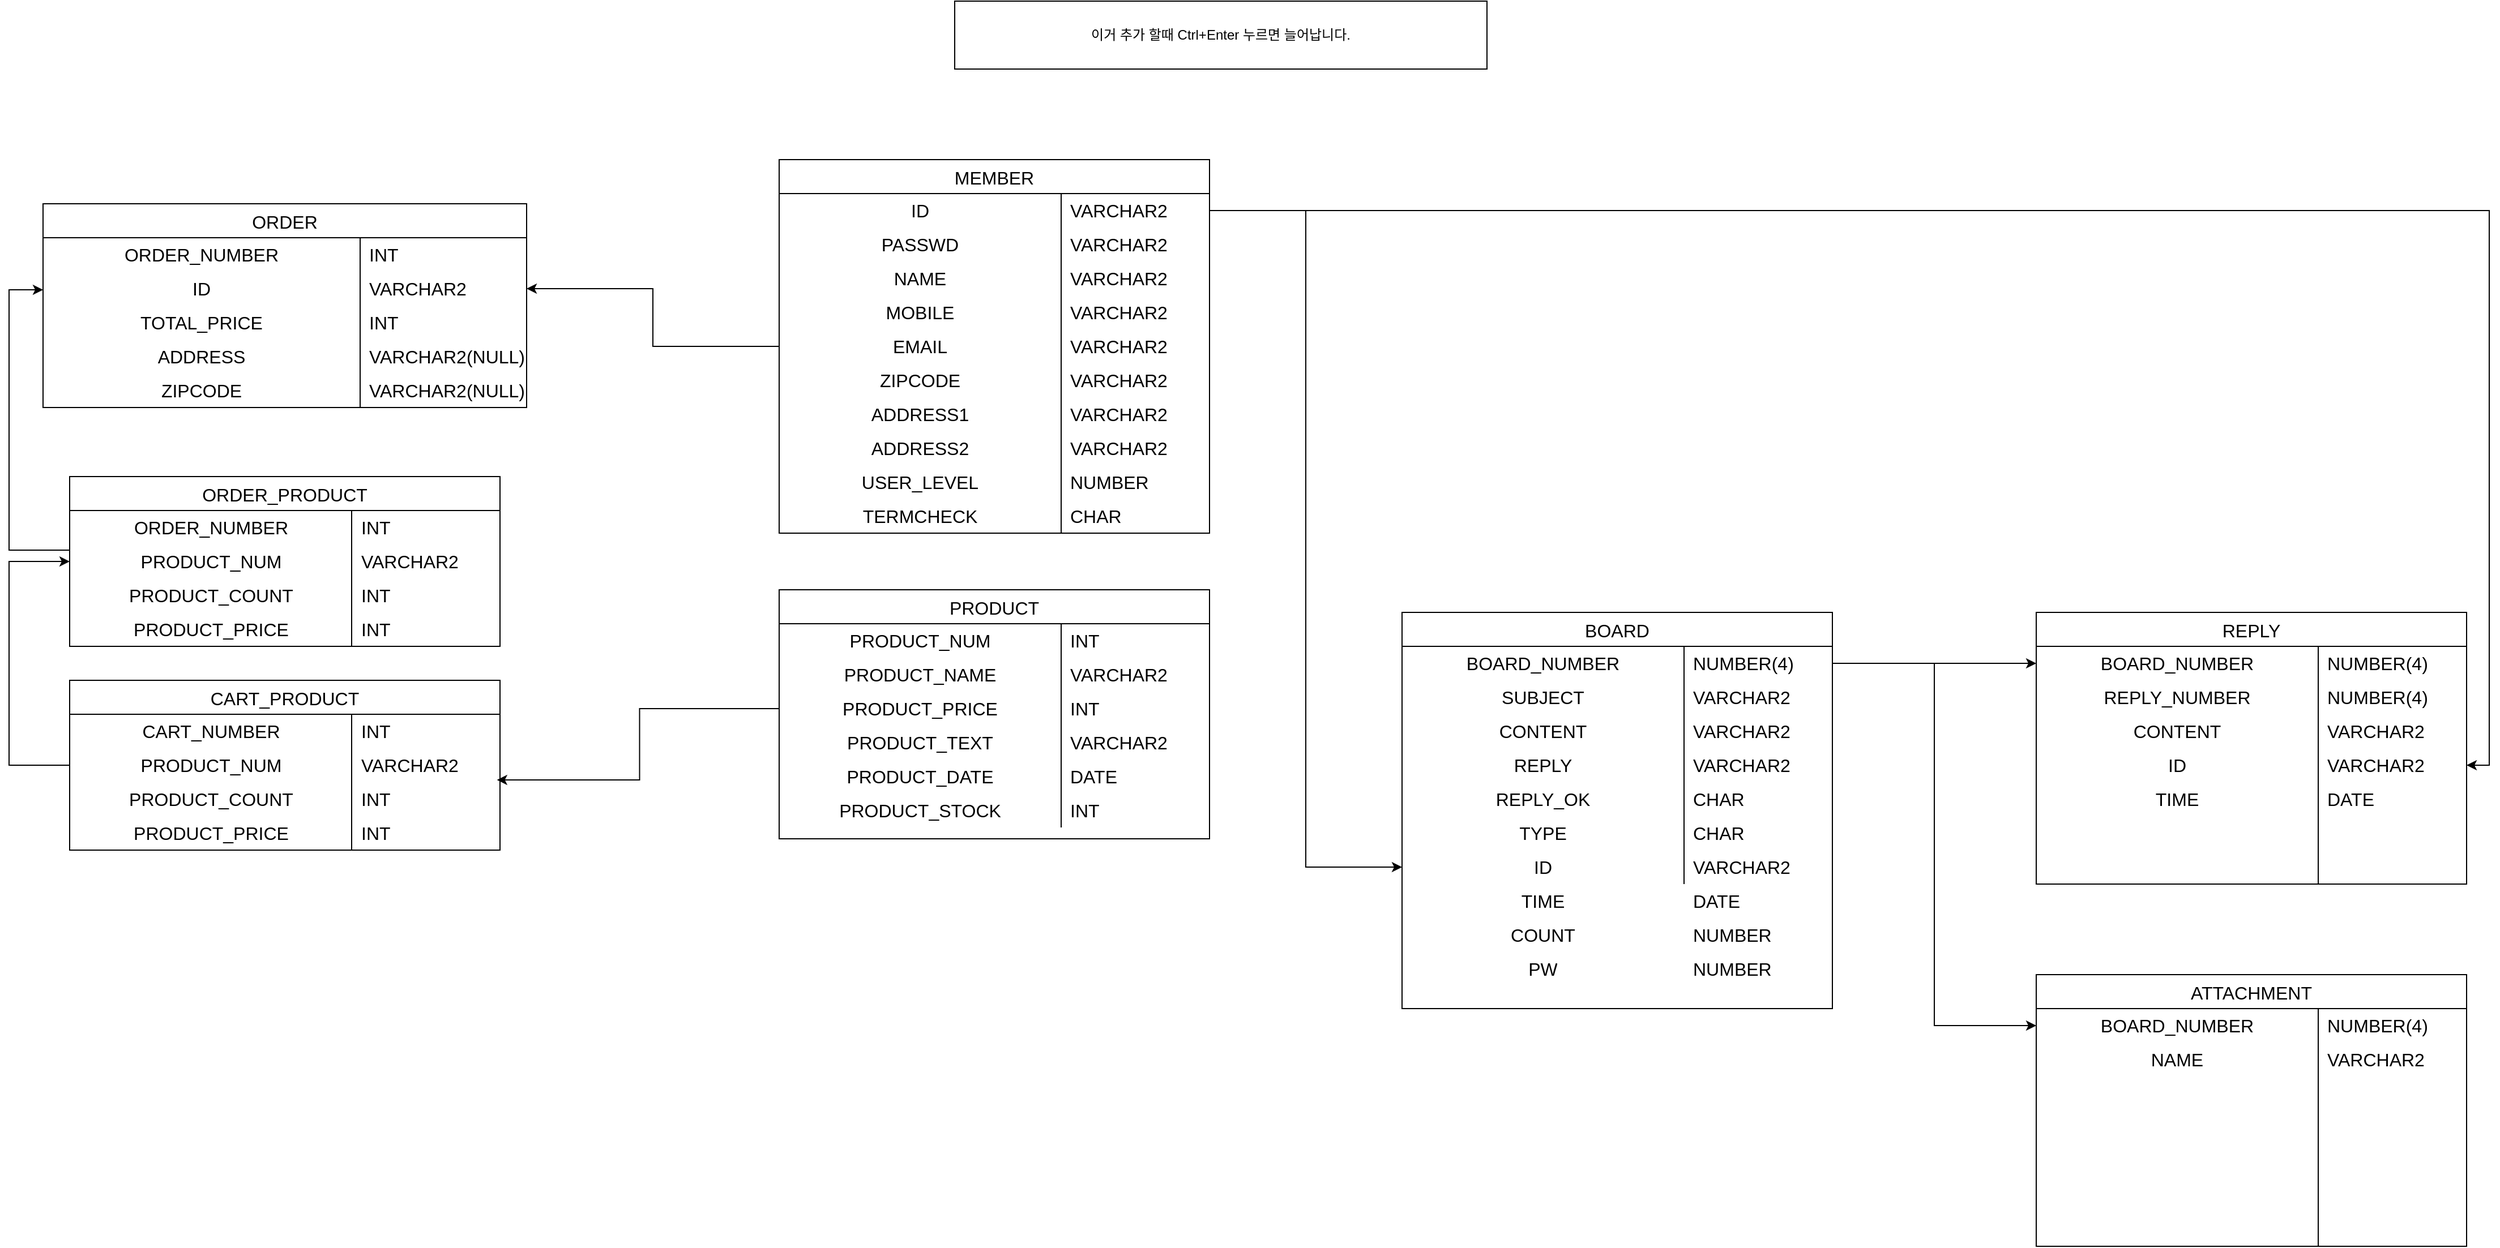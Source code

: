 <mxfile version="21.6.5" type="github">
  <diagram id="C5RBs43oDa-KdzZeNtuy" name="Page-1">
    <mxGraphModel dx="2063" dy="581" grid="1" gridSize="10" guides="1" tooltips="1" connect="1" arrows="1" fold="1" page="1" pageScale="1" pageWidth="827" pageHeight="1169" math="0" shadow="0">
      <root>
        <mxCell id="WIyWlLk6GJQsqaUBKTNV-0" />
        <mxCell id="WIyWlLk6GJQsqaUBKTNV-1" parent="WIyWlLk6GJQsqaUBKTNV-0" />
        <mxCell id="PzeA1g8t8roRzbbfNwXk-88" value="MEMBER" style="shape=table;startSize=30;container=1;collapsible=0;childLayout=tableLayout;fixedRows=1;rowLines=0;fontStyle=0;strokeColor=default;fontSize=16;" parent="WIyWlLk6GJQsqaUBKTNV-1" vertex="1">
          <mxGeometry y="170" width="380" height="330" as="geometry" />
        </mxCell>
        <mxCell id="PzeA1g8t8roRzbbfNwXk-89" value="" style="shape=tableRow;horizontal=0;startSize=0;swimlaneHead=0;swimlaneBody=0;top=0;left=0;bottom=0;right=0;collapsible=0;dropTarget=0;fillColor=none;points=[[0,0.5],[1,0.5]];portConstraint=eastwest;strokeColor=inherit;fontSize=16;" parent="PzeA1g8t8roRzbbfNwXk-88" vertex="1">
          <mxGeometry y="30" width="380" height="30" as="geometry" />
        </mxCell>
        <mxCell id="PzeA1g8t8roRzbbfNwXk-90" value="ID" style="shape=partialRectangle;html=1;whiteSpace=wrap;connectable=0;fillColor=none;top=0;left=0;bottom=0;right=0;overflow=hidden;pointerEvents=1;strokeColor=inherit;fontSize=16;" parent="PzeA1g8t8roRzbbfNwXk-89" vertex="1">
          <mxGeometry width="249" height="30" as="geometry">
            <mxRectangle width="249" height="30" as="alternateBounds" />
          </mxGeometry>
        </mxCell>
        <mxCell id="PzeA1g8t8roRzbbfNwXk-91" value="VARCHAR2" style="shape=partialRectangle;html=1;whiteSpace=wrap;connectable=0;fillColor=none;top=0;left=0;bottom=0;right=0;align=left;spacingLeft=6;overflow=hidden;strokeColor=inherit;fontSize=16;" parent="PzeA1g8t8roRzbbfNwXk-89" vertex="1">
          <mxGeometry x="249" width="131" height="30" as="geometry">
            <mxRectangle width="131" height="30" as="alternateBounds" />
          </mxGeometry>
        </mxCell>
        <mxCell id="PzeA1g8t8roRzbbfNwXk-92" value="" style="shape=tableRow;horizontal=0;startSize=0;swimlaneHead=0;swimlaneBody=0;top=0;left=0;bottom=0;right=0;collapsible=0;dropTarget=0;fillColor=none;points=[[0,0.5],[1,0.5]];portConstraint=eastwest;strokeColor=inherit;fontSize=16;" parent="PzeA1g8t8roRzbbfNwXk-88" vertex="1">
          <mxGeometry y="60" width="380" height="30" as="geometry" />
        </mxCell>
        <mxCell id="PzeA1g8t8roRzbbfNwXk-93" value="PASSWD" style="shape=partialRectangle;html=1;whiteSpace=wrap;connectable=0;fillColor=none;top=0;left=0;bottom=0;right=0;overflow=hidden;strokeColor=inherit;fontSize=16;" parent="PzeA1g8t8roRzbbfNwXk-92" vertex="1">
          <mxGeometry width="249" height="30" as="geometry">
            <mxRectangle width="249" height="30" as="alternateBounds" />
          </mxGeometry>
        </mxCell>
        <mxCell id="PzeA1g8t8roRzbbfNwXk-94" value="VARCHAR2" style="shape=partialRectangle;html=1;whiteSpace=wrap;connectable=0;fillColor=none;top=0;left=0;bottom=0;right=0;align=left;spacingLeft=6;overflow=hidden;strokeColor=inherit;fontSize=16;" parent="PzeA1g8t8roRzbbfNwXk-92" vertex="1">
          <mxGeometry x="249" width="131" height="30" as="geometry">
            <mxRectangle width="131" height="30" as="alternateBounds" />
          </mxGeometry>
        </mxCell>
        <mxCell id="PzeA1g8t8roRzbbfNwXk-95" value="" style="shape=tableRow;horizontal=0;startSize=0;swimlaneHead=0;swimlaneBody=0;top=0;left=0;bottom=0;right=0;collapsible=0;dropTarget=0;fillColor=none;points=[[0,0.5],[1,0.5]];portConstraint=eastwest;strokeColor=inherit;fontSize=16;" parent="PzeA1g8t8roRzbbfNwXk-88" vertex="1">
          <mxGeometry y="90" width="380" height="30" as="geometry" />
        </mxCell>
        <mxCell id="PzeA1g8t8roRzbbfNwXk-96" value="NAME" style="shape=partialRectangle;html=1;whiteSpace=wrap;connectable=0;fillColor=none;top=0;left=0;bottom=0;right=0;overflow=hidden;strokeColor=inherit;fontSize=16;" parent="PzeA1g8t8roRzbbfNwXk-95" vertex="1">
          <mxGeometry width="249" height="30" as="geometry">
            <mxRectangle width="249" height="30" as="alternateBounds" />
          </mxGeometry>
        </mxCell>
        <mxCell id="PzeA1g8t8roRzbbfNwXk-97" value="VARCHAR2" style="shape=partialRectangle;html=1;whiteSpace=wrap;connectable=0;fillColor=none;top=0;left=0;bottom=0;right=0;align=left;spacingLeft=6;overflow=hidden;strokeColor=inherit;fontSize=16;" parent="PzeA1g8t8roRzbbfNwXk-95" vertex="1">
          <mxGeometry x="249" width="131" height="30" as="geometry">
            <mxRectangle width="131" height="30" as="alternateBounds" />
          </mxGeometry>
        </mxCell>
        <mxCell id="PzeA1g8t8roRzbbfNwXk-105" value="" style="shape=tableRow;horizontal=0;startSize=0;swimlaneHead=0;swimlaneBody=0;top=0;left=0;bottom=0;right=0;collapsible=0;dropTarget=0;fillColor=none;points=[[0,0.5],[1,0.5]];portConstraint=eastwest;strokeColor=inherit;fontSize=16;" parent="PzeA1g8t8roRzbbfNwXk-88" vertex="1">
          <mxGeometry y="120" width="380" height="30" as="geometry" />
        </mxCell>
        <mxCell id="PzeA1g8t8roRzbbfNwXk-106" value="MOBILE" style="shape=partialRectangle;html=1;whiteSpace=wrap;connectable=0;fillColor=none;top=0;left=0;bottom=0;right=0;overflow=hidden;strokeColor=inherit;fontSize=16;" parent="PzeA1g8t8roRzbbfNwXk-105" vertex="1">
          <mxGeometry width="249" height="30" as="geometry">
            <mxRectangle width="249" height="30" as="alternateBounds" />
          </mxGeometry>
        </mxCell>
        <mxCell id="PzeA1g8t8roRzbbfNwXk-107" value="VARCHAR2" style="shape=partialRectangle;html=1;whiteSpace=wrap;connectable=0;fillColor=none;top=0;left=0;bottom=0;right=0;align=left;spacingLeft=6;overflow=hidden;strokeColor=inherit;fontSize=16;" parent="PzeA1g8t8roRzbbfNwXk-105" vertex="1">
          <mxGeometry x="249" width="131" height="30" as="geometry">
            <mxRectangle width="131" height="30" as="alternateBounds" />
          </mxGeometry>
        </mxCell>
        <mxCell id="PzeA1g8t8roRzbbfNwXk-108" value="" style="shape=tableRow;horizontal=0;startSize=0;swimlaneHead=0;swimlaneBody=0;top=0;left=0;bottom=0;right=0;collapsible=0;dropTarget=0;fillColor=none;points=[[0,0.5],[1,0.5]];portConstraint=eastwest;strokeColor=inherit;fontSize=16;" parent="PzeA1g8t8roRzbbfNwXk-88" vertex="1">
          <mxGeometry y="150" width="380" height="30" as="geometry" />
        </mxCell>
        <mxCell id="PzeA1g8t8roRzbbfNwXk-109" value="EMAIL" style="shape=partialRectangle;html=1;whiteSpace=wrap;connectable=0;fillColor=none;top=0;left=0;bottom=0;right=0;overflow=hidden;strokeColor=inherit;fontSize=16;" parent="PzeA1g8t8roRzbbfNwXk-108" vertex="1">
          <mxGeometry width="249" height="30" as="geometry">
            <mxRectangle width="249" height="30" as="alternateBounds" />
          </mxGeometry>
        </mxCell>
        <mxCell id="PzeA1g8t8roRzbbfNwXk-110" value="VARCHAR2" style="shape=partialRectangle;html=1;whiteSpace=wrap;connectable=0;fillColor=none;top=0;left=0;bottom=0;right=0;align=left;spacingLeft=6;overflow=hidden;strokeColor=inherit;fontSize=16;" parent="PzeA1g8t8roRzbbfNwXk-108" vertex="1">
          <mxGeometry x="249" width="131" height="30" as="geometry">
            <mxRectangle width="131" height="30" as="alternateBounds" />
          </mxGeometry>
        </mxCell>
        <mxCell id="PzeA1g8t8roRzbbfNwXk-111" value="" style="shape=tableRow;horizontal=0;startSize=0;swimlaneHead=0;swimlaneBody=0;top=0;left=0;bottom=0;right=0;collapsible=0;dropTarget=0;fillColor=none;points=[[0,0.5],[1,0.5]];portConstraint=eastwest;strokeColor=inherit;fontSize=16;" parent="PzeA1g8t8roRzbbfNwXk-88" vertex="1">
          <mxGeometry y="180" width="380" height="30" as="geometry" />
        </mxCell>
        <mxCell id="PzeA1g8t8roRzbbfNwXk-112" value="ZIPCODE" style="shape=partialRectangle;html=1;whiteSpace=wrap;connectable=0;fillColor=none;top=0;left=0;bottom=0;right=0;overflow=hidden;strokeColor=inherit;fontSize=16;" parent="PzeA1g8t8roRzbbfNwXk-111" vertex="1">
          <mxGeometry width="249" height="30" as="geometry">
            <mxRectangle width="249" height="30" as="alternateBounds" />
          </mxGeometry>
        </mxCell>
        <mxCell id="PzeA1g8t8roRzbbfNwXk-113" value="VARCHAR2" style="shape=partialRectangle;html=1;whiteSpace=wrap;connectable=0;fillColor=none;top=0;left=0;bottom=0;right=0;align=left;spacingLeft=6;overflow=hidden;strokeColor=inherit;fontSize=16;" parent="PzeA1g8t8roRzbbfNwXk-111" vertex="1">
          <mxGeometry x="249" width="131" height="30" as="geometry">
            <mxRectangle width="131" height="30" as="alternateBounds" />
          </mxGeometry>
        </mxCell>
        <mxCell id="PzeA1g8t8roRzbbfNwXk-253" value="" style="shape=tableRow;horizontal=0;startSize=0;swimlaneHead=0;swimlaneBody=0;top=0;left=0;bottom=0;right=0;collapsible=0;dropTarget=0;fillColor=none;points=[[0,0.5],[1,0.5]];portConstraint=eastwest;strokeColor=inherit;fontSize=16;" parent="PzeA1g8t8roRzbbfNwXk-88" vertex="1">
          <mxGeometry y="210" width="380" height="30" as="geometry" />
        </mxCell>
        <mxCell id="PzeA1g8t8roRzbbfNwXk-254" value="ADDRESS1" style="shape=partialRectangle;html=1;whiteSpace=wrap;connectable=0;fillColor=none;top=0;left=0;bottom=0;right=0;overflow=hidden;strokeColor=inherit;fontSize=16;" parent="PzeA1g8t8roRzbbfNwXk-253" vertex="1">
          <mxGeometry width="249" height="30" as="geometry">
            <mxRectangle width="249" height="30" as="alternateBounds" />
          </mxGeometry>
        </mxCell>
        <mxCell id="PzeA1g8t8roRzbbfNwXk-255" value="VARCHAR2" style="shape=partialRectangle;html=1;whiteSpace=wrap;connectable=0;fillColor=none;top=0;left=0;bottom=0;right=0;align=left;spacingLeft=6;overflow=hidden;strokeColor=inherit;fontSize=16;" parent="PzeA1g8t8roRzbbfNwXk-253" vertex="1">
          <mxGeometry x="249" width="131" height="30" as="geometry">
            <mxRectangle width="131" height="30" as="alternateBounds" />
          </mxGeometry>
        </mxCell>
        <mxCell id="PzeA1g8t8roRzbbfNwXk-256" value="" style="shape=tableRow;horizontal=0;startSize=0;swimlaneHead=0;swimlaneBody=0;top=0;left=0;bottom=0;right=0;collapsible=0;dropTarget=0;fillColor=none;points=[[0,0.5],[1,0.5]];portConstraint=eastwest;strokeColor=inherit;fontSize=16;" parent="PzeA1g8t8roRzbbfNwXk-88" vertex="1">
          <mxGeometry y="240" width="380" height="30" as="geometry" />
        </mxCell>
        <mxCell id="PzeA1g8t8roRzbbfNwXk-257" value="ADDRESS2" style="shape=partialRectangle;html=1;whiteSpace=wrap;connectable=0;fillColor=none;top=0;left=0;bottom=0;right=0;overflow=hidden;strokeColor=inherit;fontSize=16;" parent="PzeA1g8t8roRzbbfNwXk-256" vertex="1">
          <mxGeometry width="249" height="30" as="geometry">
            <mxRectangle width="249" height="30" as="alternateBounds" />
          </mxGeometry>
        </mxCell>
        <mxCell id="PzeA1g8t8roRzbbfNwXk-258" value="VARCHAR2" style="shape=partialRectangle;html=1;whiteSpace=wrap;connectable=0;fillColor=none;top=0;left=0;bottom=0;right=0;align=left;spacingLeft=6;overflow=hidden;strokeColor=inherit;fontSize=16;" parent="PzeA1g8t8roRzbbfNwXk-256" vertex="1">
          <mxGeometry x="249" width="131" height="30" as="geometry">
            <mxRectangle width="131" height="30" as="alternateBounds" />
          </mxGeometry>
        </mxCell>
        <mxCell id="PzeA1g8t8roRzbbfNwXk-259" value="" style="shape=tableRow;horizontal=0;startSize=0;swimlaneHead=0;swimlaneBody=0;top=0;left=0;bottom=0;right=0;collapsible=0;dropTarget=0;fillColor=none;points=[[0,0.5],[1,0.5]];portConstraint=eastwest;strokeColor=inherit;fontSize=16;" parent="PzeA1g8t8roRzbbfNwXk-88" vertex="1">
          <mxGeometry y="270" width="380" height="30" as="geometry" />
        </mxCell>
        <mxCell id="PzeA1g8t8roRzbbfNwXk-260" value="USER_LEVEL" style="shape=partialRectangle;html=1;whiteSpace=wrap;connectable=0;fillColor=none;top=0;left=0;bottom=0;right=0;overflow=hidden;strokeColor=inherit;fontSize=16;" parent="PzeA1g8t8roRzbbfNwXk-259" vertex="1">
          <mxGeometry width="249" height="30" as="geometry">
            <mxRectangle width="249" height="30" as="alternateBounds" />
          </mxGeometry>
        </mxCell>
        <mxCell id="PzeA1g8t8roRzbbfNwXk-261" value="NUMBER" style="shape=partialRectangle;html=1;whiteSpace=wrap;connectable=0;fillColor=none;top=0;left=0;bottom=0;right=0;align=left;spacingLeft=6;overflow=hidden;strokeColor=inherit;fontSize=16;" parent="PzeA1g8t8roRzbbfNwXk-259" vertex="1">
          <mxGeometry x="249" width="131" height="30" as="geometry">
            <mxRectangle width="131" height="30" as="alternateBounds" />
          </mxGeometry>
        </mxCell>
        <mxCell id="F6rHcRBi_19mW5Il4n52-0" value="" style="shape=tableRow;horizontal=0;startSize=0;swimlaneHead=0;swimlaneBody=0;top=0;left=0;bottom=0;right=0;collapsible=0;dropTarget=0;fillColor=none;points=[[0,0.5],[1,0.5]];portConstraint=eastwest;strokeColor=inherit;fontSize=16;" parent="PzeA1g8t8roRzbbfNwXk-88" vertex="1">
          <mxGeometry y="300" width="380" height="30" as="geometry" />
        </mxCell>
        <mxCell id="F6rHcRBi_19mW5Il4n52-1" value="TERMCHECK" style="shape=partialRectangle;html=1;whiteSpace=wrap;connectable=0;fillColor=none;top=0;left=0;bottom=0;right=0;overflow=hidden;strokeColor=inherit;fontSize=16;" parent="F6rHcRBi_19mW5Il4n52-0" vertex="1">
          <mxGeometry width="249" height="30" as="geometry">
            <mxRectangle width="249" height="30" as="alternateBounds" />
          </mxGeometry>
        </mxCell>
        <mxCell id="F6rHcRBi_19mW5Il4n52-2" value="CHAR" style="shape=partialRectangle;html=1;whiteSpace=wrap;connectable=0;fillColor=none;top=0;left=0;bottom=0;right=0;align=left;spacingLeft=6;overflow=hidden;strokeColor=inherit;fontSize=16;" parent="F6rHcRBi_19mW5Il4n52-0" vertex="1">
          <mxGeometry x="249" width="131" height="30" as="geometry">
            <mxRectangle width="131" height="30" as="alternateBounds" />
          </mxGeometry>
        </mxCell>
        <mxCell id="PzeA1g8t8roRzbbfNwXk-252" value="이거 추가 할때 Ctrl+Enter 누르면 늘어납니다." style="rounded=0;whiteSpace=wrap;html=1;" parent="WIyWlLk6GJQsqaUBKTNV-1" vertex="1">
          <mxGeometry x="155" y="30" width="470" height="60" as="geometry" />
        </mxCell>
        <mxCell id="PzeA1g8t8roRzbbfNwXk-263" value="PRODUCT" style="shape=table;startSize=30;container=1;collapsible=0;childLayout=tableLayout;fixedRows=1;rowLines=0;fontStyle=0;strokeColor=default;fontSize=16;" parent="WIyWlLk6GJQsqaUBKTNV-1" vertex="1">
          <mxGeometry y="550" width="380" height="220" as="geometry" />
        </mxCell>
        <mxCell id="PzeA1g8t8roRzbbfNwXk-264" value="" style="shape=tableRow;horizontal=0;startSize=0;swimlaneHead=0;swimlaneBody=0;top=0;left=0;bottom=0;right=0;collapsible=0;dropTarget=0;fillColor=none;points=[[0,0.5],[1,0.5]];portConstraint=eastwest;strokeColor=inherit;fontSize=16;" parent="PzeA1g8t8roRzbbfNwXk-263" vertex="1">
          <mxGeometry y="30" width="380" height="30" as="geometry" />
        </mxCell>
        <mxCell id="PzeA1g8t8roRzbbfNwXk-265" value="PRODUCT_NUM" style="shape=partialRectangle;html=1;whiteSpace=wrap;connectable=0;fillColor=none;top=0;left=0;bottom=0;right=0;overflow=hidden;pointerEvents=1;strokeColor=inherit;fontSize=16;" parent="PzeA1g8t8roRzbbfNwXk-264" vertex="1">
          <mxGeometry width="249" height="30" as="geometry">
            <mxRectangle width="249" height="30" as="alternateBounds" />
          </mxGeometry>
        </mxCell>
        <mxCell id="PzeA1g8t8roRzbbfNwXk-266" value="INT" style="shape=partialRectangle;html=1;whiteSpace=wrap;connectable=0;fillColor=none;top=0;left=0;bottom=0;right=0;align=left;spacingLeft=6;overflow=hidden;strokeColor=inherit;fontSize=16;" parent="PzeA1g8t8roRzbbfNwXk-264" vertex="1">
          <mxGeometry x="249" width="131" height="30" as="geometry">
            <mxRectangle width="131" height="30" as="alternateBounds" />
          </mxGeometry>
        </mxCell>
        <mxCell id="PzeA1g8t8roRzbbfNwXk-270" value="" style="shape=tableRow;horizontal=0;startSize=0;swimlaneHead=0;swimlaneBody=0;top=0;left=0;bottom=0;right=0;collapsible=0;dropTarget=0;fillColor=none;points=[[0,0.5],[1,0.5]];portConstraint=eastwest;strokeColor=inherit;fontSize=16;" parent="PzeA1g8t8roRzbbfNwXk-263" vertex="1">
          <mxGeometry y="60" width="380" height="30" as="geometry" />
        </mxCell>
        <mxCell id="PzeA1g8t8roRzbbfNwXk-271" value="PRODUCT_NAME" style="shape=partialRectangle;html=1;whiteSpace=wrap;connectable=0;fillColor=none;top=0;left=0;bottom=0;right=0;overflow=hidden;strokeColor=inherit;fontSize=16;" parent="PzeA1g8t8roRzbbfNwXk-270" vertex="1">
          <mxGeometry width="249" height="30" as="geometry">
            <mxRectangle width="249" height="30" as="alternateBounds" />
          </mxGeometry>
        </mxCell>
        <mxCell id="PzeA1g8t8roRzbbfNwXk-272" value="VARCHAR2" style="shape=partialRectangle;html=1;whiteSpace=wrap;connectable=0;fillColor=none;top=0;left=0;bottom=0;right=0;align=left;spacingLeft=6;overflow=hidden;strokeColor=inherit;fontSize=16;" parent="PzeA1g8t8roRzbbfNwXk-270" vertex="1">
          <mxGeometry x="249" width="131" height="30" as="geometry">
            <mxRectangle width="131" height="30" as="alternateBounds" />
          </mxGeometry>
        </mxCell>
        <mxCell id="PzeA1g8t8roRzbbfNwXk-273" value="" style="shape=tableRow;horizontal=0;startSize=0;swimlaneHead=0;swimlaneBody=0;top=0;left=0;bottom=0;right=0;collapsible=0;dropTarget=0;fillColor=none;points=[[0,0.5],[1,0.5]];portConstraint=eastwest;strokeColor=inherit;fontSize=16;" parent="PzeA1g8t8roRzbbfNwXk-263" vertex="1">
          <mxGeometry y="90" width="380" height="30" as="geometry" />
        </mxCell>
        <mxCell id="PzeA1g8t8roRzbbfNwXk-274" value="PRODUCT_PRICE" style="shape=partialRectangle;html=1;whiteSpace=wrap;connectable=0;fillColor=none;top=0;left=0;bottom=0;right=0;overflow=hidden;strokeColor=inherit;fontSize=16;" parent="PzeA1g8t8roRzbbfNwXk-273" vertex="1">
          <mxGeometry width="249" height="30" as="geometry">
            <mxRectangle width="249" height="30" as="alternateBounds" />
          </mxGeometry>
        </mxCell>
        <mxCell id="PzeA1g8t8roRzbbfNwXk-275" value="INT" style="shape=partialRectangle;html=1;whiteSpace=wrap;connectable=0;fillColor=none;top=0;left=0;bottom=0;right=0;align=left;spacingLeft=6;overflow=hidden;strokeColor=inherit;fontSize=16;" parent="PzeA1g8t8roRzbbfNwXk-273" vertex="1">
          <mxGeometry x="249" width="131" height="30" as="geometry">
            <mxRectangle width="131" height="30" as="alternateBounds" />
          </mxGeometry>
        </mxCell>
        <mxCell id="PzeA1g8t8roRzbbfNwXk-276" value="" style="shape=tableRow;horizontal=0;startSize=0;swimlaneHead=0;swimlaneBody=0;top=0;left=0;bottom=0;right=0;collapsible=0;dropTarget=0;fillColor=none;points=[[0,0.5],[1,0.5]];portConstraint=eastwest;strokeColor=inherit;fontSize=16;" parent="PzeA1g8t8roRzbbfNwXk-263" vertex="1">
          <mxGeometry y="120" width="380" height="30" as="geometry" />
        </mxCell>
        <mxCell id="PzeA1g8t8roRzbbfNwXk-277" value="PRODUCT_TEXT" style="shape=partialRectangle;html=1;whiteSpace=wrap;connectable=0;fillColor=none;top=0;left=0;bottom=0;right=0;overflow=hidden;strokeColor=inherit;fontSize=16;" parent="PzeA1g8t8roRzbbfNwXk-276" vertex="1">
          <mxGeometry width="249" height="30" as="geometry">
            <mxRectangle width="249" height="30" as="alternateBounds" />
          </mxGeometry>
        </mxCell>
        <mxCell id="PzeA1g8t8roRzbbfNwXk-278" value="VARCHAR2" style="shape=partialRectangle;html=1;whiteSpace=wrap;connectable=0;fillColor=none;top=0;left=0;bottom=0;right=0;align=left;spacingLeft=6;overflow=hidden;strokeColor=inherit;fontSize=16;" parent="PzeA1g8t8roRzbbfNwXk-276" vertex="1">
          <mxGeometry x="249" width="131" height="30" as="geometry">
            <mxRectangle width="131" height="30" as="alternateBounds" />
          </mxGeometry>
        </mxCell>
        <mxCell id="PzeA1g8t8roRzbbfNwXk-279" value="" style="shape=tableRow;horizontal=0;startSize=0;swimlaneHead=0;swimlaneBody=0;top=0;left=0;bottom=0;right=0;collapsible=0;dropTarget=0;fillColor=none;points=[[0,0.5],[1,0.5]];portConstraint=eastwest;strokeColor=inherit;fontSize=16;" parent="PzeA1g8t8roRzbbfNwXk-263" vertex="1">
          <mxGeometry y="150" width="380" height="30" as="geometry" />
        </mxCell>
        <mxCell id="PzeA1g8t8roRzbbfNwXk-280" value="PRODUCT_DATE" style="shape=partialRectangle;html=1;whiteSpace=wrap;connectable=0;fillColor=none;top=0;left=0;bottom=0;right=0;overflow=hidden;strokeColor=inherit;fontSize=16;" parent="PzeA1g8t8roRzbbfNwXk-279" vertex="1">
          <mxGeometry width="249" height="30" as="geometry">
            <mxRectangle width="249" height="30" as="alternateBounds" />
          </mxGeometry>
        </mxCell>
        <mxCell id="PzeA1g8t8roRzbbfNwXk-281" value="DATE" style="shape=partialRectangle;html=1;whiteSpace=wrap;connectable=0;fillColor=none;top=0;left=0;bottom=0;right=0;align=left;spacingLeft=6;overflow=hidden;strokeColor=inherit;fontSize=16;" parent="PzeA1g8t8roRzbbfNwXk-279" vertex="1">
          <mxGeometry x="249" width="131" height="30" as="geometry">
            <mxRectangle width="131" height="30" as="alternateBounds" />
          </mxGeometry>
        </mxCell>
        <mxCell id="PzeA1g8t8roRzbbfNwXk-348" value="" style="shape=tableRow;horizontal=0;startSize=0;swimlaneHead=0;swimlaneBody=0;top=0;left=0;bottom=0;right=0;collapsible=0;dropTarget=0;fillColor=none;points=[[0,0.5],[1,0.5]];portConstraint=eastwest;strokeColor=inherit;fontSize=16;" parent="PzeA1g8t8roRzbbfNwXk-263" vertex="1">
          <mxGeometry y="180" width="380" height="30" as="geometry" />
        </mxCell>
        <mxCell id="PzeA1g8t8roRzbbfNwXk-349" value="PRODUCT_STOCK" style="shape=partialRectangle;html=1;whiteSpace=wrap;connectable=0;fillColor=none;top=0;left=0;bottom=0;right=0;overflow=hidden;strokeColor=inherit;fontSize=16;" parent="PzeA1g8t8roRzbbfNwXk-348" vertex="1">
          <mxGeometry width="249" height="30" as="geometry">
            <mxRectangle width="249" height="30" as="alternateBounds" />
          </mxGeometry>
        </mxCell>
        <mxCell id="PzeA1g8t8roRzbbfNwXk-350" value="INT" style="shape=partialRectangle;html=1;whiteSpace=wrap;connectable=0;fillColor=none;top=0;left=0;bottom=0;right=0;align=left;spacingLeft=6;overflow=hidden;strokeColor=inherit;fontSize=16;" parent="PzeA1g8t8roRzbbfNwXk-348" vertex="1">
          <mxGeometry x="249" width="131" height="30" as="geometry">
            <mxRectangle width="131" height="30" as="alternateBounds" />
          </mxGeometry>
        </mxCell>
        <mxCell id="PzeA1g8t8roRzbbfNwXk-310" value="BOARD" style="shape=table;startSize=30;container=1;collapsible=0;childLayout=tableLayout;fixedRows=1;rowLines=0;fontStyle=0;strokeColor=default;fontSize=16;" parent="WIyWlLk6GJQsqaUBKTNV-1" vertex="1">
          <mxGeometry x="550" y="570" width="380" height="350" as="geometry" />
        </mxCell>
        <mxCell id="PzeA1g8t8roRzbbfNwXk-311" value="" style="shape=tableRow;horizontal=0;startSize=0;swimlaneHead=0;swimlaneBody=0;top=0;left=0;bottom=0;right=0;collapsible=0;dropTarget=0;fillColor=none;points=[[0,0.5],[1,0.5]];portConstraint=eastwest;strokeColor=inherit;fontSize=16;" parent="PzeA1g8t8roRzbbfNwXk-310" vertex="1">
          <mxGeometry y="30" width="380" height="30" as="geometry" />
        </mxCell>
        <mxCell id="PzeA1g8t8roRzbbfNwXk-312" value="BOARD_NUMBER" style="shape=partialRectangle;html=1;whiteSpace=wrap;connectable=0;fillColor=none;top=0;left=0;bottom=0;right=0;overflow=hidden;pointerEvents=1;strokeColor=inherit;fontSize=16;" parent="PzeA1g8t8roRzbbfNwXk-311" vertex="1">
          <mxGeometry width="249" height="30" as="geometry">
            <mxRectangle width="249" height="30" as="alternateBounds" />
          </mxGeometry>
        </mxCell>
        <mxCell id="PzeA1g8t8roRzbbfNwXk-313" value="NUMBER(4)" style="shape=partialRectangle;html=1;whiteSpace=wrap;connectable=0;fillColor=none;top=0;left=0;bottom=0;right=0;align=left;spacingLeft=6;overflow=hidden;strokeColor=inherit;fontSize=16;" parent="PzeA1g8t8roRzbbfNwXk-311" vertex="1">
          <mxGeometry x="249" width="131" height="30" as="geometry">
            <mxRectangle width="131" height="30" as="alternateBounds" />
          </mxGeometry>
        </mxCell>
        <mxCell id="PzeA1g8t8roRzbbfNwXk-314" value="" style="shape=tableRow;horizontal=0;startSize=0;swimlaneHead=0;swimlaneBody=0;top=0;left=0;bottom=0;right=0;collapsible=0;dropTarget=0;fillColor=none;points=[[0,0.5],[1,0.5]];portConstraint=eastwest;strokeColor=inherit;fontSize=16;" parent="PzeA1g8t8roRzbbfNwXk-310" vertex="1">
          <mxGeometry y="60" width="380" height="30" as="geometry" />
        </mxCell>
        <mxCell id="PzeA1g8t8roRzbbfNwXk-315" value="SUBJECT" style="shape=partialRectangle;html=1;whiteSpace=wrap;connectable=0;fillColor=none;top=0;left=0;bottom=0;right=0;overflow=hidden;strokeColor=inherit;fontSize=16;" parent="PzeA1g8t8roRzbbfNwXk-314" vertex="1">
          <mxGeometry width="249" height="30" as="geometry">
            <mxRectangle width="249" height="30" as="alternateBounds" />
          </mxGeometry>
        </mxCell>
        <mxCell id="PzeA1g8t8roRzbbfNwXk-316" value="VARCHAR2" style="shape=partialRectangle;html=1;whiteSpace=wrap;connectable=0;fillColor=none;top=0;left=0;bottom=0;right=0;align=left;spacingLeft=6;overflow=hidden;strokeColor=inherit;fontSize=16;" parent="PzeA1g8t8roRzbbfNwXk-314" vertex="1">
          <mxGeometry x="249" width="131" height="30" as="geometry">
            <mxRectangle width="131" height="30" as="alternateBounds" />
          </mxGeometry>
        </mxCell>
        <mxCell id="PzeA1g8t8roRzbbfNwXk-317" value="" style="shape=tableRow;horizontal=0;startSize=0;swimlaneHead=0;swimlaneBody=0;top=0;left=0;bottom=0;right=0;collapsible=0;dropTarget=0;fillColor=none;points=[[0,0.5],[1,0.5]];portConstraint=eastwest;strokeColor=inherit;fontSize=16;" parent="PzeA1g8t8roRzbbfNwXk-310" vertex="1">
          <mxGeometry y="90" width="380" height="30" as="geometry" />
        </mxCell>
        <mxCell id="PzeA1g8t8roRzbbfNwXk-318" value="CONTENT" style="shape=partialRectangle;html=1;whiteSpace=wrap;connectable=0;fillColor=none;top=0;left=0;bottom=0;right=0;overflow=hidden;strokeColor=inherit;fontSize=16;" parent="PzeA1g8t8roRzbbfNwXk-317" vertex="1">
          <mxGeometry width="249" height="30" as="geometry">
            <mxRectangle width="249" height="30" as="alternateBounds" />
          </mxGeometry>
        </mxCell>
        <mxCell id="PzeA1g8t8roRzbbfNwXk-319" value="VARCHAR2" style="shape=partialRectangle;html=1;whiteSpace=wrap;connectable=0;fillColor=none;top=0;left=0;bottom=0;right=0;align=left;spacingLeft=6;overflow=hidden;strokeColor=inherit;fontSize=16;" parent="PzeA1g8t8roRzbbfNwXk-317" vertex="1">
          <mxGeometry x="249" width="131" height="30" as="geometry">
            <mxRectangle width="131" height="30" as="alternateBounds" />
          </mxGeometry>
        </mxCell>
        <mxCell id="PzeA1g8t8roRzbbfNwXk-320" value="" style="shape=tableRow;horizontal=0;startSize=0;swimlaneHead=0;swimlaneBody=0;top=0;left=0;bottom=0;right=0;collapsible=0;dropTarget=0;fillColor=none;points=[[0,0.5],[1,0.5]];portConstraint=eastwest;strokeColor=inherit;fontSize=16;" parent="PzeA1g8t8roRzbbfNwXk-310" vertex="1">
          <mxGeometry y="120" width="380" height="30" as="geometry" />
        </mxCell>
        <mxCell id="PzeA1g8t8roRzbbfNwXk-321" value="REPLY" style="shape=partialRectangle;html=1;whiteSpace=wrap;connectable=0;fillColor=none;top=0;left=0;bottom=0;right=0;overflow=hidden;strokeColor=inherit;fontSize=16;" parent="PzeA1g8t8roRzbbfNwXk-320" vertex="1">
          <mxGeometry width="249" height="30" as="geometry">
            <mxRectangle width="249" height="30" as="alternateBounds" />
          </mxGeometry>
        </mxCell>
        <mxCell id="PzeA1g8t8roRzbbfNwXk-322" value="VARCHAR2" style="shape=partialRectangle;html=1;whiteSpace=wrap;connectable=0;fillColor=none;top=0;left=0;bottom=0;right=0;align=left;spacingLeft=6;overflow=hidden;strokeColor=inherit;fontSize=16;" parent="PzeA1g8t8roRzbbfNwXk-320" vertex="1">
          <mxGeometry x="249" width="131" height="30" as="geometry">
            <mxRectangle width="131" height="30" as="alternateBounds" />
          </mxGeometry>
        </mxCell>
        <mxCell id="PzeA1g8t8roRzbbfNwXk-323" value="" style="shape=tableRow;horizontal=0;startSize=0;swimlaneHead=0;swimlaneBody=0;top=0;left=0;bottom=0;right=0;collapsible=0;dropTarget=0;fillColor=none;points=[[0,0.5],[1,0.5]];portConstraint=eastwest;strokeColor=inherit;fontSize=16;" parent="PzeA1g8t8roRzbbfNwXk-310" vertex="1">
          <mxGeometry y="150" width="380" height="30" as="geometry" />
        </mxCell>
        <mxCell id="PzeA1g8t8roRzbbfNwXk-324" value="REPLY_OK" style="shape=partialRectangle;html=1;whiteSpace=wrap;connectable=0;fillColor=none;top=0;left=0;bottom=0;right=0;overflow=hidden;strokeColor=inherit;fontSize=16;" parent="PzeA1g8t8roRzbbfNwXk-323" vertex="1">
          <mxGeometry width="249" height="30" as="geometry">
            <mxRectangle width="249" height="30" as="alternateBounds" />
          </mxGeometry>
        </mxCell>
        <mxCell id="PzeA1g8t8roRzbbfNwXk-325" value="CHAR" style="shape=partialRectangle;html=1;whiteSpace=wrap;connectable=0;fillColor=none;top=0;left=0;bottom=0;right=0;align=left;spacingLeft=6;overflow=hidden;strokeColor=inherit;fontSize=16;" parent="PzeA1g8t8roRzbbfNwXk-323" vertex="1">
          <mxGeometry x="249" width="131" height="30" as="geometry">
            <mxRectangle width="131" height="30" as="alternateBounds" />
          </mxGeometry>
        </mxCell>
        <mxCell id="PzeA1g8t8roRzbbfNwXk-326" value="" style="shape=tableRow;horizontal=0;startSize=0;swimlaneHead=0;swimlaneBody=0;top=0;left=0;bottom=0;right=0;collapsible=0;dropTarget=0;fillColor=none;points=[[0,0.5],[1,0.5]];portConstraint=eastwest;strokeColor=inherit;fontSize=16;" parent="PzeA1g8t8roRzbbfNwXk-310" vertex="1">
          <mxGeometry y="180" width="380" height="30" as="geometry" />
        </mxCell>
        <mxCell id="PzeA1g8t8roRzbbfNwXk-327" value="TYPE" style="shape=partialRectangle;html=1;whiteSpace=wrap;connectable=0;fillColor=none;top=0;left=0;bottom=0;right=0;overflow=hidden;strokeColor=inherit;fontSize=16;" parent="PzeA1g8t8roRzbbfNwXk-326" vertex="1">
          <mxGeometry width="249" height="30" as="geometry">
            <mxRectangle width="249" height="30" as="alternateBounds" />
          </mxGeometry>
        </mxCell>
        <mxCell id="PzeA1g8t8roRzbbfNwXk-328" value="CHAR" style="shape=partialRectangle;html=1;whiteSpace=wrap;connectable=0;fillColor=none;top=0;left=0;bottom=0;right=0;align=left;spacingLeft=6;overflow=hidden;strokeColor=inherit;fontSize=16;" parent="PzeA1g8t8roRzbbfNwXk-326" vertex="1">
          <mxGeometry x="249" width="131" height="30" as="geometry">
            <mxRectangle width="131" height="30" as="alternateBounds" />
          </mxGeometry>
        </mxCell>
        <mxCell id="PzeA1g8t8roRzbbfNwXk-329" value="" style="shape=tableRow;horizontal=0;startSize=0;swimlaneHead=0;swimlaneBody=0;top=0;left=0;bottom=0;right=0;collapsible=0;dropTarget=0;fillColor=none;points=[[0,0.5],[1,0.5]];portConstraint=eastwest;strokeColor=inherit;fontSize=16;" parent="PzeA1g8t8roRzbbfNwXk-310" vertex="1">
          <mxGeometry y="210" width="380" height="30" as="geometry" />
        </mxCell>
        <mxCell id="PzeA1g8t8roRzbbfNwXk-330" value="ID" style="shape=partialRectangle;html=1;whiteSpace=wrap;connectable=0;fillColor=none;top=0;left=0;bottom=0;right=0;overflow=hidden;strokeColor=inherit;fontSize=16;" parent="PzeA1g8t8roRzbbfNwXk-329" vertex="1">
          <mxGeometry width="249" height="30" as="geometry">
            <mxRectangle width="249" height="30" as="alternateBounds" />
          </mxGeometry>
        </mxCell>
        <mxCell id="PzeA1g8t8roRzbbfNwXk-331" value="VARCHAR2" style="shape=partialRectangle;html=1;whiteSpace=wrap;connectable=0;fillColor=none;top=0;left=0;bottom=0;right=0;align=left;spacingLeft=6;overflow=hidden;strokeColor=inherit;fontSize=16;" parent="PzeA1g8t8roRzbbfNwXk-329" vertex="1">
          <mxGeometry x="249" width="131" height="30" as="geometry">
            <mxRectangle width="131" height="30" as="alternateBounds" />
          </mxGeometry>
        </mxCell>
        <mxCell id="PzeA1g8t8roRzbbfNwXk-335" value="ORDER" style="shape=table;startSize=30;container=1;collapsible=0;childLayout=tableLayout;fixedRows=1;rowLines=0;fontStyle=0;strokeColor=default;fontSize=16;" parent="WIyWlLk6GJQsqaUBKTNV-1" vertex="1">
          <mxGeometry x="-650" y="209" width="427" height="180" as="geometry" />
        </mxCell>
        <mxCell id="PzeA1g8t8roRzbbfNwXk-336" value="" style="shape=tableRow;horizontal=0;startSize=0;swimlaneHead=0;swimlaneBody=0;top=0;left=0;bottom=0;right=0;collapsible=0;dropTarget=0;fillColor=none;points=[[0,0.5],[1,0.5]];portConstraint=eastwest;strokeColor=inherit;fontSize=16;" parent="PzeA1g8t8roRzbbfNwXk-335" vertex="1">
          <mxGeometry y="30" width="427" height="30" as="geometry" />
        </mxCell>
        <mxCell id="PzeA1g8t8roRzbbfNwXk-337" value="ORDER_NUMBER" style="shape=partialRectangle;html=1;whiteSpace=wrap;connectable=0;fillColor=none;top=0;left=0;bottom=0;right=0;overflow=hidden;pointerEvents=1;strokeColor=inherit;fontSize=16;" parent="PzeA1g8t8roRzbbfNwXk-336" vertex="1">
          <mxGeometry width="280" height="30" as="geometry">
            <mxRectangle width="280" height="30" as="alternateBounds" />
          </mxGeometry>
        </mxCell>
        <mxCell id="PzeA1g8t8roRzbbfNwXk-338" value="INT" style="shape=partialRectangle;html=1;whiteSpace=wrap;connectable=0;fillColor=none;top=0;left=0;bottom=0;right=0;align=left;spacingLeft=6;overflow=hidden;strokeColor=inherit;fontSize=16;" parent="PzeA1g8t8roRzbbfNwXk-336" vertex="1">
          <mxGeometry x="280" width="147" height="30" as="geometry">
            <mxRectangle width="147" height="30" as="alternateBounds" />
          </mxGeometry>
        </mxCell>
        <mxCell id="PzeA1g8t8roRzbbfNwXk-342" value="" style="shape=tableRow;horizontal=0;startSize=0;swimlaneHead=0;swimlaneBody=0;top=0;left=0;bottom=0;right=0;collapsible=0;dropTarget=0;fillColor=none;points=[[0,0.5],[1,0.5]];portConstraint=eastwest;strokeColor=inherit;fontSize=16;" parent="PzeA1g8t8roRzbbfNwXk-335" vertex="1">
          <mxGeometry y="60" width="427" height="30" as="geometry" />
        </mxCell>
        <mxCell id="PzeA1g8t8roRzbbfNwXk-343" value="ID" style="shape=partialRectangle;html=1;whiteSpace=wrap;connectable=0;fillColor=none;top=0;left=0;bottom=0;right=0;overflow=hidden;strokeColor=inherit;fontSize=16;" parent="PzeA1g8t8roRzbbfNwXk-342" vertex="1">
          <mxGeometry width="280" height="30" as="geometry">
            <mxRectangle width="280" height="30" as="alternateBounds" />
          </mxGeometry>
        </mxCell>
        <mxCell id="PzeA1g8t8roRzbbfNwXk-344" value="VARCHAR2" style="shape=partialRectangle;html=1;whiteSpace=wrap;connectable=0;fillColor=none;top=0;left=0;bottom=0;right=0;align=left;spacingLeft=6;overflow=hidden;strokeColor=inherit;fontSize=16;" parent="PzeA1g8t8roRzbbfNwXk-342" vertex="1">
          <mxGeometry x="280" width="147" height="30" as="geometry">
            <mxRectangle width="147" height="30" as="alternateBounds" />
          </mxGeometry>
        </mxCell>
        <mxCell id="PzeA1g8t8roRzbbfNwXk-345" value="" style="shape=tableRow;horizontal=0;startSize=0;swimlaneHead=0;swimlaneBody=0;top=0;left=0;bottom=0;right=0;collapsible=0;dropTarget=0;fillColor=none;points=[[0,0.5],[1,0.5]];portConstraint=eastwest;strokeColor=inherit;fontSize=16;" parent="PzeA1g8t8roRzbbfNwXk-335" vertex="1">
          <mxGeometry y="90" width="427" height="30" as="geometry" />
        </mxCell>
        <mxCell id="PzeA1g8t8roRzbbfNwXk-346" value="TOTAL_PRICE" style="shape=partialRectangle;html=1;whiteSpace=wrap;connectable=0;fillColor=none;top=0;left=0;bottom=0;right=0;overflow=hidden;strokeColor=inherit;fontSize=16;" parent="PzeA1g8t8roRzbbfNwXk-345" vertex="1">
          <mxGeometry width="280" height="30" as="geometry">
            <mxRectangle width="280" height="30" as="alternateBounds" />
          </mxGeometry>
        </mxCell>
        <mxCell id="PzeA1g8t8roRzbbfNwXk-347" value="INT" style="shape=partialRectangle;html=1;whiteSpace=wrap;connectable=0;fillColor=none;top=0;left=0;bottom=0;right=0;align=left;spacingLeft=6;overflow=hidden;strokeColor=inherit;fontSize=16;" parent="PzeA1g8t8roRzbbfNwXk-345" vertex="1">
          <mxGeometry x="280" width="147" height="30" as="geometry">
            <mxRectangle width="147" height="30" as="alternateBounds" />
          </mxGeometry>
        </mxCell>
        <mxCell id="IyXW8EZTBRa-o0v6CPnd-7" value="" style="shape=tableRow;horizontal=0;startSize=0;swimlaneHead=0;swimlaneBody=0;top=0;left=0;bottom=0;right=0;collapsible=0;dropTarget=0;fillColor=none;points=[[0,0.5],[1,0.5]];portConstraint=eastwest;strokeColor=inherit;fontSize=16;" parent="PzeA1g8t8roRzbbfNwXk-335" vertex="1">
          <mxGeometry y="120" width="427" height="30" as="geometry" />
        </mxCell>
        <mxCell id="IyXW8EZTBRa-o0v6CPnd-8" value="ADDRESS" style="shape=partialRectangle;html=1;whiteSpace=wrap;connectable=0;fillColor=none;top=0;left=0;bottom=0;right=0;overflow=hidden;strokeColor=inherit;fontSize=16;" parent="IyXW8EZTBRa-o0v6CPnd-7" vertex="1">
          <mxGeometry width="280" height="30" as="geometry">
            <mxRectangle width="280" height="30" as="alternateBounds" />
          </mxGeometry>
        </mxCell>
        <mxCell id="IyXW8EZTBRa-o0v6CPnd-9" value="VARCHAR2(NULL)" style="shape=partialRectangle;html=1;whiteSpace=wrap;connectable=0;fillColor=none;top=0;left=0;bottom=0;right=0;align=left;spacingLeft=6;overflow=hidden;strokeColor=inherit;fontSize=16;" parent="IyXW8EZTBRa-o0v6CPnd-7" vertex="1">
          <mxGeometry x="280" width="147" height="30" as="geometry">
            <mxRectangle width="147" height="30" as="alternateBounds" />
          </mxGeometry>
        </mxCell>
        <mxCell id="IyXW8EZTBRa-o0v6CPnd-4" value="" style="shape=tableRow;horizontal=0;startSize=0;swimlaneHead=0;swimlaneBody=0;top=0;left=0;bottom=0;right=0;collapsible=0;dropTarget=0;fillColor=none;points=[[0,0.5],[1,0.5]];portConstraint=eastwest;strokeColor=inherit;fontSize=16;" parent="PzeA1g8t8roRzbbfNwXk-335" vertex="1">
          <mxGeometry y="150" width="427" height="30" as="geometry" />
        </mxCell>
        <mxCell id="IyXW8EZTBRa-o0v6CPnd-5" value="ZIPCODE" style="shape=partialRectangle;html=1;whiteSpace=wrap;connectable=0;fillColor=none;top=0;left=0;bottom=0;right=0;overflow=hidden;strokeColor=inherit;fontSize=16;" parent="IyXW8EZTBRa-o0v6CPnd-4" vertex="1">
          <mxGeometry width="280" height="30" as="geometry">
            <mxRectangle width="280" height="30" as="alternateBounds" />
          </mxGeometry>
        </mxCell>
        <mxCell id="IyXW8EZTBRa-o0v6CPnd-6" value="VARCHAR2(NULL)" style="shape=partialRectangle;html=1;whiteSpace=wrap;connectable=0;fillColor=none;top=0;left=0;bottom=0;right=0;align=left;spacingLeft=6;overflow=hidden;strokeColor=inherit;fontSize=16;" parent="IyXW8EZTBRa-o0v6CPnd-4" vertex="1">
          <mxGeometry x="280" width="147" height="30" as="geometry">
            <mxRectangle width="147" height="30" as="alternateBounds" />
          </mxGeometry>
        </mxCell>
        <mxCell id="bD5vuAP0BEdtnHg5su2S-10" value="ORDER_PRODUCT" style="shape=table;startSize=30;container=1;collapsible=0;childLayout=tableLayout;fixedRows=1;rowLines=0;fontStyle=0;strokeColor=default;fontSize=16;" parent="WIyWlLk6GJQsqaUBKTNV-1" vertex="1">
          <mxGeometry x="-626.5" y="450" width="380" height="150" as="geometry" />
        </mxCell>
        <mxCell id="bD5vuAP0BEdtnHg5su2S-11" value="" style="shape=tableRow;horizontal=0;startSize=0;swimlaneHead=0;swimlaneBody=0;top=0;left=0;bottom=0;right=0;collapsible=0;dropTarget=0;fillColor=none;points=[[0,0.5],[1,0.5]];portConstraint=eastwest;strokeColor=inherit;fontSize=16;" parent="bD5vuAP0BEdtnHg5su2S-10" vertex="1">
          <mxGeometry y="30" width="380" height="30" as="geometry" />
        </mxCell>
        <mxCell id="bD5vuAP0BEdtnHg5su2S-12" value="ORDER_NUMBER" style="shape=partialRectangle;html=1;whiteSpace=wrap;connectable=0;fillColor=none;top=0;left=0;bottom=0;right=0;overflow=hidden;pointerEvents=1;strokeColor=inherit;fontSize=16;" parent="bD5vuAP0BEdtnHg5su2S-11" vertex="1">
          <mxGeometry width="249" height="30" as="geometry">
            <mxRectangle width="249" height="30" as="alternateBounds" />
          </mxGeometry>
        </mxCell>
        <mxCell id="bD5vuAP0BEdtnHg5su2S-13" value="INT" style="shape=partialRectangle;html=1;whiteSpace=wrap;connectable=0;fillColor=none;top=0;left=0;bottom=0;right=0;align=left;spacingLeft=6;overflow=hidden;strokeColor=inherit;fontSize=16;" parent="bD5vuAP0BEdtnHg5su2S-11" vertex="1">
          <mxGeometry x="249" width="131" height="30" as="geometry">
            <mxRectangle width="131" height="30" as="alternateBounds" />
          </mxGeometry>
        </mxCell>
        <mxCell id="bD5vuAP0BEdtnHg5su2S-14" value="" style="shape=tableRow;horizontal=0;startSize=0;swimlaneHead=0;swimlaneBody=0;top=0;left=0;bottom=0;right=0;collapsible=0;dropTarget=0;fillColor=none;points=[[0,0.5],[1,0.5]];portConstraint=eastwest;strokeColor=inherit;fontSize=16;" parent="bD5vuAP0BEdtnHg5su2S-10" vertex="1">
          <mxGeometry y="60" width="380" height="30" as="geometry" />
        </mxCell>
        <mxCell id="bD5vuAP0BEdtnHg5su2S-15" value="PRODUCT_NUM" style="shape=partialRectangle;html=1;whiteSpace=wrap;connectable=0;fillColor=none;top=0;left=0;bottom=0;right=0;overflow=hidden;strokeColor=inherit;fontSize=16;" parent="bD5vuAP0BEdtnHg5su2S-14" vertex="1">
          <mxGeometry width="249" height="30" as="geometry">
            <mxRectangle width="249" height="30" as="alternateBounds" />
          </mxGeometry>
        </mxCell>
        <mxCell id="bD5vuAP0BEdtnHg5su2S-16" value="VARCHAR2" style="shape=partialRectangle;html=1;whiteSpace=wrap;connectable=0;fillColor=none;top=0;left=0;bottom=0;right=0;align=left;spacingLeft=6;overflow=hidden;strokeColor=inherit;fontSize=16;" parent="bD5vuAP0BEdtnHg5su2S-14" vertex="1">
          <mxGeometry x="249" width="131" height="30" as="geometry">
            <mxRectangle width="131" height="30" as="alternateBounds" />
          </mxGeometry>
        </mxCell>
        <mxCell id="bD5vuAP0BEdtnHg5su2S-17" value="" style="shape=tableRow;horizontal=0;startSize=0;swimlaneHead=0;swimlaneBody=0;top=0;left=0;bottom=0;right=0;collapsible=0;dropTarget=0;fillColor=none;points=[[0,0.5],[1,0.5]];portConstraint=eastwest;strokeColor=inherit;fontSize=16;" parent="bD5vuAP0BEdtnHg5su2S-10" vertex="1">
          <mxGeometry y="90" width="380" height="30" as="geometry" />
        </mxCell>
        <mxCell id="bD5vuAP0BEdtnHg5su2S-18" value="PRODUCT_COUNT" style="shape=partialRectangle;html=1;whiteSpace=wrap;connectable=0;fillColor=none;top=0;left=0;bottom=0;right=0;overflow=hidden;strokeColor=inherit;fontSize=16;" parent="bD5vuAP0BEdtnHg5su2S-17" vertex="1">
          <mxGeometry width="249" height="30" as="geometry">
            <mxRectangle width="249" height="30" as="alternateBounds" />
          </mxGeometry>
        </mxCell>
        <mxCell id="bD5vuAP0BEdtnHg5su2S-19" value="INT" style="shape=partialRectangle;html=1;whiteSpace=wrap;connectable=0;fillColor=none;top=0;left=0;bottom=0;right=0;align=left;spacingLeft=6;overflow=hidden;strokeColor=inherit;fontSize=16;" parent="bD5vuAP0BEdtnHg5su2S-17" vertex="1">
          <mxGeometry x="249" width="131" height="30" as="geometry">
            <mxRectangle width="131" height="30" as="alternateBounds" />
          </mxGeometry>
        </mxCell>
        <mxCell id="bD5vuAP0BEdtnHg5su2S-20" value="" style="shape=tableRow;horizontal=0;startSize=0;swimlaneHead=0;swimlaneBody=0;top=0;left=0;bottom=0;right=0;collapsible=0;dropTarget=0;fillColor=none;points=[[0,0.5],[1,0.5]];portConstraint=eastwest;strokeColor=inherit;fontSize=16;" parent="bD5vuAP0BEdtnHg5su2S-10" vertex="1">
          <mxGeometry y="120" width="380" height="30" as="geometry" />
        </mxCell>
        <mxCell id="bD5vuAP0BEdtnHg5su2S-21" value="PRODUCT_PRICE" style="shape=partialRectangle;html=1;whiteSpace=wrap;connectable=0;fillColor=none;top=0;left=0;bottom=0;right=0;overflow=hidden;strokeColor=inherit;fontSize=16;" parent="bD5vuAP0BEdtnHg5su2S-20" vertex="1">
          <mxGeometry width="249" height="30" as="geometry">
            <mxRectangle width="249" height="30" as="alternateBounds" />
          </mxGeometry>
        </mxCell>
        <mxCell id="bD5vuAP0BEdtnHg5su2S-22" value="INT" style="shape=partialRectangle;html=1;whiteSpace=wrap;connectable=0;fillColor=none;top=0;left=0;bottom=0;right=0;align=left;spacingLeft=6;overflow=hidden;strokeColor=inherit;fontSize=16;" parent="bD5vuAP0BEdtnHg5su2S-20" vertex="1">
          <mxGeometry x="249" width="131" height="30" as="geometry">
            <mxRectangle width="131" height="30" as="alternateBounds" />
          </mxGeometry>
        </mxCell>
        <mxCell id="bD5vuAP0BEdtnHg5su2S-59" style="edgeStyle=orthogonalEdgeStyle;rounded=0;orthogonalLoop=1;jettySize=auto;html=1;exitX=0;exitY=0.5;exitDx=0;exitDy=0;entryX=1;entryY=0.5;entryDx=0;entryDy=0;" parent="WIyWlLk6GJQsqaUBKTNV-1" source="PzeA1g8t8roRzbbfNwXk-108" target="PzeA1g8t8roRzbbfNwXk-342" edge="1">
          <mxGeometry relative="1" as="geometry" />
        </mxCell>
        <mxCell id="bD5vuAP0BEdtnHg5su2S-62" style="edgeStyle=orthogonalEdgeStyle;rounded=0;orthogonalLoop=1;jettySize=auto;html=1;exitX=0;exitY=0.5;exitDx=0;exitDy=0;entryX=0;entryY=0.5;entryDx=0;entryDy=0;" parent="WIyWlLk6GJQsqaUBKTNV-1" source="bD5vuAP0BEdtnHg5su2S-14" target="PzeA1g8t8roRzbbfNwXk-342" edge="1">
          <mxGeometry relative="1" as="geometry">
            <Array as="points">
              <mxPoint x="-680" y="515" />
              <mxPoint x="-680" y="285" />
            </Array>
          </mxGeometry>
        </mxCell>
        <mxCell id="GDRIR_cglLz10tifMRXe-9" value="DATE" style="shape=partialRectangle;html=1;whiteSpace=wrap;connectable=0;fillColor=none;top=0;left=0;bottom=0;right=0;align=left;spacingLeft=6;overflow=hidden;strokeColor=inherit;fontSize=16;" parent="WIyWlLk6GJQsqaUBKTNV-1" vertex="1">
          <mxGeometry x="799" y="810" width="131" height="30" as="geometry">
            <mxRectangle width="131" height="30" as="alternateBounds" />
          </mxGeometry>
        </mxCell>
        <mxCell id="GDRIR_cglLz10tifMRXe-10" value="TIME" style="shape=partialRectangle;html=1;whiteSpace=wrap;connectable=0;fillColor=none;top=0;left=0;bottom=0;right=0;overflow=hidden;strokeColor=inherit;fontSize=16;" parent="WIyWlLk6GJQsqaUBKTNV-1" vertex="1">
          <mxGeometry x="550" y="810" width="249" height="30" as="geometry">
            <mxRectangle width="249" height="30" as="alternateBounds" />
          </mxGeometry>
        </mxCell>
        <mxCell id="GDRIR_cglLz10tifMRXe-15" value="NUMBER" style="shape=partialRectangle;html=1;whiteSpace=wrap;connectable=0;fillColor=none;top=0;left=0;bottom=0;right=0;align=left;spacingLeft=6;overflow=hidden;strokeColor=inherit;fontSize=16;" parent="WIyWlLk6GJQsqaUBKTNV-1" vertex="1">
          <mxGeometry x="799" y="840" width="131" height="30" as="geometry">
            <mxRectangle width="131" height="30" as="alternateBounds" />
          </mxGeometry>
        </mxCell>
        <mxCell id="GDRIR_cglLz10tifMRXe-16" value="COUNT" style="shape=partialRectangle;html=1;whiteSpace=wrap;connectable=0;fillColor=none;top=0;left=0;bottom=0;right=0;overflow=hidden;strokeColor=inherit;fontSize=16;" parent="WIyWlLk6GJQsqaUBKTNV-1" vertex="1">
          <mxGeometry x="550" y="840" width="249" height="30" as="geometry">
            <mxRectangle width="249" height="30" as="alternateBounds" />
          </mxGeometry>
        </mxCell>
        <mxCell id="GDRIR_cglLz10tifMRXe-21" style="edgeStyle=orthogonalEdgeStyle;rounded=0;orthogonalLoop=1;jettySize=auto;html=1;exitX=1;exitY=0.5;exitDx=0;exitDy=0;" parent="WIyWlLk6GJQsqaUBKTNV-1" source="PzeA1g8t8roRzbbfNwXk-89" target="PzeA1g8t8roRzbbfNwXk-329" edge="1">
          <mxGeometry relative="1" as="geometry" />
        </mxCell>
        <mxCell id="GDRIR_cglLz10tifMRXe-22" value="REPLY" style="shape=table;startSize=30;container=1;collapsible=0;childLayout=tableLayout;fixedRows=1;rowLines=0;fontStyle=0;strokeColor=default;fontSize=16;" parent="WIyWlLk6GJQsqaUBKTNV-1" vertex="1">
          <mxGeometry x="1110" y="570" width="380" height="240" as="geometry" />
        </mxCell>
        <mxCell id="GDRIR_cglLz10tifMRXe-23" value="" style="shape=tableRow;horizontal=0;startSize=0;swimlaneHead=0;swimlaneBody=0;top=0;left=0;bottom=0;right=0;collapsible=0;dropTarget=0;fillColor=none;points=[[0,0.5],[1,0.5]];portConstraint=eastwest;strokeColor=inherit;fontSize=16;" parent="GDRIR_cglLz10tifMRXe-22" vertex="1">
          <mxGeometry y="30" width="380" height="30" as="geometry" />
        </mxCell>
        <mxCell id="GDRIR_cglLz10tifMRXe-24" value="BOARD_NUMBER" style="shape=partialRectangle;html=1;whiteSpace=wrap;connectable=0;fillColor=none;top=0;left=0;bottom=0;right=0;overflow=hidden;pointerEvents=1;strokeColor=inherit;fontSize=16;" parent="GDRIR_cglLz10tifMRXe-23" vertex="1">
          <mxGeometry width="249" height="30" as="geometry">
            <mxRectangle width="249" height="30" as="alternateBounds" />
          </mxGeometry>
        </mxCell>
        <mxCell id="GDRIR_cglLz10tifMRXe-25" value="NUMBER(4)" style="shape=partialRectangle;html=1;whiteSpace=wrap;connectable=0;fillColor=none;top=0;left=0;bottom=0;right=0;align=left;spacingLeft=6;overflow=hidden;strokeColor=inherit;fontSize=16;" parent="GDRIR_cglLz10tifMRXe-23" vertex="1">
          <mxGeometry x="249" width="131" height="30" as="geometry">
            <mxRectangle width="131" height="30" as="alternateBounds" />
          </mxGeometry>
        </mxCell>
        <mxCell id="GDRIR_cglLz10tifMRXe-26" value="" style="shape=tableRow;horizontal=0;startSize=0;swimlaneHead=0;swimlaneBody=0;top=0;left=0;bottom=0;right=0;collapsible=0;dropTarget=0;fillColor=none;points=[[0,0.5],[1,0.5]];portConstraint=eastwest;strokeColor=inherit;fontSize=16;" parent="GDRIR_cglLz10tifMRXe-22" vertex="1">
          <mxGeometry y="60" width="380" height="30" as="geometry" />
        </mxCell>
        <mxCell id="GDRIR_cglLz10tifMRXe-27" value="REPLY_NUMBER" style="shape=partialRectangle;html=1;whiteSpace=wrap;connectable=0;fillColor=none;top=0;left=0;bottom=0;right=0;overflow=hidden;strokeColor=inherit;fontSize=16;" parent="GDRIR_cglLz10tifMRXe-26" vertex="1">
          <mxGeometry width="249" height="30" as="geometry">
            <mxRectangle width="249" height="30" as="alternateBounds" />
          </mxGeometry>
        </mxCell>
        <mxCell id="GDRIR_cglLz10tifMRXe-28" value="NUMBER(4)" style="shape=partialRectangle;html=1;whiteSpace=wrap;connectable=0;fillColor=none;top=0;left=0;bottom=0;right=0;align=left;spacingLeft=6;overflow=hidden;strokeColor=inherit;fontSize=16;" parent="GDRIR_cglLz10tifMRXe-26" vertex="1">
          <mxGeometry x="249" width="131" height="30" as="geometry">
            <mxRectangle width="131" height="30" as="alternateBounds" />
          </mxGeometry>
        </mxCell>
        <mxCell id="GDRIR_cglLz10tifMRXe-29" value="" style="shape=tableRow;horizontal=0;startSize=0;swimlaneHead=0;swimlaneBody=0;top=0;left=0;bottom=0;right=0;collapsible=0;dropTarget=0;fillColor=none;points=[[0,0.5],[1,0.5]];portConstraint=eastwest;strokeColor=inherit;fontSize=16;" parent="GDRIR_cglLz10tifMRXe-22" vertex="1">
          <mxGeometry y="90" width="380" height="30" as="geometry" />
        </mxCell>
        <mxCell id="GDRIR_cglLz10tifMRXe-30" value="CONTENT" style="shape=partialRectangle;html=1;whiteSpace=wrap;connectable=0;fillColor=none;top=0;left=0;bottom=0;right=0;overflow=hidden;strokeColor=inherit;fontSize=16;" parent="GDRIR_cglLz10tifMRXe-29" vertex="1">
          <mxGeometry width="249" height="30" as="geometry">
            <mxRectangle width="249" height="30" as="alternateBounds" />
          </mxGeometry>
        </mxCell>
        <mxCell id="GDRIR_cglLz10tifMRXe-31" value="VARCHAR2" style="shape=partialRectangle;html=1;whiteSpace=wrap;connectable=0;fillColor=none;top=0;left=0;bottom=0;right=0;align=left;spacingLeft=6;overflow=hidden;strokeColor=inherit;fontSize=16;" parent="GDRIR_cglLz10tifMRXe-29" vertex="1">
          <mxGeometry x="249" width="131" height="30" as="geometry">
            <mxRectangle width="131" height="30" as="alternateBounds" />
          </mxGeometry>
        </mxCell>
        <mxCell id="GDRIR_cglLz10tifMRXe-32" value="" style="shape=tableRow;horizontal=0;startSize=0;swimlaneHead=0;swimlaneBody=0;top=0;left=0;bottom=0;right=0;collapsible=0;dropTarget=0;fillColor=none;points=[[0,0.5],[1,0.5]];portConstraint=eastwest;strokeColor=inherit;fontSize=16;" parent="GDRIR_cglLz10tifMRXe-22" vertex="1">
          <mxGeometry y="120" width="380" height="30" as="geometry" />
        </mxCell>
        <mxCell id="GDRIR_cglLz10tifMRXe-33" value="ID" style="shape=partialRectangle;html=1;whiteSpace=wrap;connectable=0;fillColor=none;top=0;left=0;bottom=0;right=0;overflow=hidden;strokeColor=inherit;fontSize=16;" parent="GDRIR_cglLz10tifMRXe-32" vertex="1">
          <mxGeometry width="249" height="30" as="geometry">
            <mxRectangle width="249" height="30" as="alternateBounds" />
          </mxGeometry>
        </mxCell>
        <mxCell id="GDRIR_cglLz10tifMRXe-34" value="VARCHAR2" style="shape=partialRectangle;html=1;whiteSpace=wrap;connectable=0;fillColor=none;top=0;left=0;bottom=0;right=0;align=left;spacingLeft=6;overflow=hidden;strokeColor=inherit;fontSize=16;" parent="GDRIR_cglLz10tifMRXe-32" vertex="1">
          <mxGeometry x="249" width="131" height="30" as="geometry">
            <mxRectangle width="131" height="30" as="alternateBounds" />
          </mxGeometry>
        </mxCell>
        <mxCell id="GDRIR_cglLz10tifMRXe-35" value="" style="shape=tableRow;horizontal=0;startSize=0;swimlaneHead=0;swimlaneBody=0;top=0;left=0;bottom=0;right=0;collapsible=0;dropTarget=0;fillColor=none;points=[[0,0.5],[1,0.5]];portConstraint=eastwest;strokeColor=inherit;fontSize=16;" parent="GDRIR_cglLz10tifMRXe-22" vertex="1">
          <mxGeometry y="150" width="380" height="30" as="geometry" />
        </mxCell>
        <mxCell id="GDRIR_cglLz10tifMRXe-36" value="TIME" style="shape=partialRectangle;html=1;whiteSpace=wrap;connectable=0;fillColor=none;top=0;left=0;bottom=0;right=0;overflow=hidden;strokeColor=inherit;fontSize=16;" parent="GDRIR_cglLz10tifMRXe-35" vertex="1">
          <mxGeometry width="249" height="30" as="geometry">
            <mxRectangle width="249" height="30" as="alternateBounds" />
          </mxGeometry>
        </mxCell>
        <mxCell id="GDRIR_cglLz10tifMRXe-37" value="DATE" style="shape=partialRectangle;html=1;whiteSpace=wrap;connectable=0;fillColor=none;top=0;left=0;bottom=0;right=0;align=left;spacingLeft=6;overflow=hidden;strokeColor=inherit;fontSize=16;" parent="GDRIR_cglLz10tifMRXe-35" vertex="1">
          <mxGeometry x="249" width="131" height="30" as="geometry">
            <mxRectangle width="131" height="30" as="alternateBounds" />
          </mxGeometry>
        </mxCell>
        <mxCell id="GDRIR_cglLz10tifMRXe-38" value="" style="shape=tableRow;horizontal=0;startSize=0;swimlaneHead=0;swimlaneBody=0;top=0;left=0;bottom=0;right=0;collapsible=0;dropTarget=0;fillColor=none;points=[[0,0.5],[1,0.5]];portConstraint=eastwest;strokeColor=inherit;fontSize=16;" parent="GDRIR_cglLz10tifMRXe-22" vertex="1">
          <mxGeometry y="180" width="380" height="30" as="geometry" />
        </mxCell>
        <mxCell id="GDRIR_cglLz10tifMRXe-39" value="" style="shape=partialRectangle;html=1;whiteSpace=wrap;connectable=0;fillColor=none;top=0;left=0;bottom=0;right=0;overflow=hidden;strokeColor=inherit;fontSize=16;" parent="GDRIR_cglLz10tifMRXe-38" vertex="1">
          <mxGeometry width="249" height="30" as="geometry">
            <mxRectangle width="249" height="30" as="alternateBounds" />
          </mxGeometry>
        </mxCell>
        <mxCell id="GDRIR_cglLz10tifMRXe-40" value="" style="shape=partialRectangle;html=1;whiteSpace=wrap;connectable=0;fillColor=none;top=0;left=0;bottom=0;right=0;align=left;spacingLeft=6;overflow=hidden;strokeColor=inherit;fontSize=16;" parent="GDRIR_cglLz10tifMRXe-38" vertex="1">
          <mxGeometry x="249" width="131" height="30" as="geometry">
            <mxRectangle width="131" height="30" as="alternateBounds" />
          </mxGeometry>
        </mxCell>
        <mxCell id="GDRIR_cglLz10tifMRXe-41" value="" style="shape=tableRow;horizontal=0;startSize=0;swimlaneHead=0;swimlaneBody=0;top=0;left=0;bottom=0;right=0;collapsible=0;dropTarget=0;fillColor=none;points=[[0,0.5],[1,0.5]];portConstraint=eastwest;strokeColor=inherit;fontSize=16;" parent="GDRIR_cglLz10tifMRXe-22" vertex="1">
          <mxGeometry y="210" width="380" height="30" as="geometry" />
        </mxCell>
        <mxCell id="GDRIR_cglLz10tifMRXe-42" value="" style="shape=partialRectangle;html=1;whiteSpace=wrap;connectable=0;fillColor=none;top=0;left=0;bottom=0;right=0;overflow=hidden;strokeColor=inherit;fontSize=16;" parent="GDRIR_cglLz10tifMRXe-41" vertex="1">
          <mxGeometry width="249" height="30" as="geometry">
            <mxRectangle width="249" height="30" as="alternateBounds" />
          </mxGeometry>
        </mxCell>
        <mxCell id="GDRIR_cglLz10tifMRXe-43" value="" style="shape=partialRectangle;html=1;whiteSpace=wrap;connectable=0;fillColor=none;top=0;left=0;bottom=0;right=0;align=left;spacingLeft=6;overflow=hidden;strokeColor=inherit;fontSize=16;" parent="GDRIR_cglLz10tifMRXe-41" vertex="1">
          <mxGeometry x="249" width="131" height="30" as="geometry">
            <mxRectangle width="131" height="30" as="alternateBounds" />
          </mxGeometry>
        </mxCell>
        <mxCell id="GDRIR_cglLz10tifMRXe-48" style="edgeStyle=orthogonalEdgeStyle;rounded=0;orthogonalLoop=1;jettySize=auto;html=1;exitX=1;exitY=0.5;exitDx=0;exitDy=0;entryX=0;entryY=0.5;entryDx=0;entryDy=0;" parent="WIyWlLk6GJQsqaUBKTNV-1" source="PzeA1g8t8roRzbbfNwXk-311" target="GDRIR_cglLz10tifMRXe-23" edge="1">
          <mxGeometry relative="1" as="geometry" />
        </mxCell>
        <mxCell id="GDRIR_cglLz10tifMRXe-49" style="edgeStyle=orthogonalEdgeStyle;rounded=0;orthogonalLoop=1;jettySize=auto;html=1;exitX=1;exitY=0.5;exitDx=0;exitDy=0;entryX=1;entryY=0.5;entryDx=0;entryDy=0;" parent="WIyWlLk6GJQsqaUBKTNV-1" source="PzeA1g8t8roRzbbfNwXk-89" target="GDRIR_cglLz10tifMRXe-32" edge="1">
          <mxGeometry relative="1" as="geometry" />
        </mxCell>
        <mxCell id="GDRIR_cglLz10tifMRXe-51" value="PW" style="shape=partialRectangle;html=1;whiteSpace=wrap;connectable=0;fillColor=none;top=0;left=0;bottom=0;right=0;overflow=hidden;strokeColor=inherit;fontSize=16;" parent="WIyWlLk6GJQsqaUBKTNV-1" vertex="1">
          <mxGeometry x="550" y="870" width="249" height="30" as="geometry">
            <mxRectangle width="249" height="30" as="alternateBounds" />
          </mxGeometry>
        </mxCell>
        <mxCell id="GDRIR_cglLz10tifMRXe-52" value="NUMBER" style="shape=partialRectangle;html=1;whiteSpace=wrap;connectable=0;fillColor=none;top=0;left=0;bottom=0;right=0;align=left;spacingLeft=6;overflow=hidden;strokeColor=inherit;fontSize=16;" parent="WIyWlLk6GJQsqaUBKTNV-1" vertex="1">
          <mxGeometry x="799" y="870" width="131" height="30" as="geometry">
            <mxRectangle width="131" height="30" as="alternateBounds" />
          </mxGeometry>
        </mxCell>
        <mxCell id="GDRIR_cglLz10tifMRXe-53" value="ATTACHMENT" style="shape=table;startSize=30;container=1;collapsible=0;childLayout=tableLayout;fixedRows=1;rowLines=0;fontStyle=0;strokeColor=default;fontSize=16;" parent="WIyWlLk6GJQsqaUBKTNV-1" vertex="1">
          <mxGeometry x="1110" y="890" width="380" height="240" as="geometry" />
        </mxCell>
        <mxCell id="GDRIR_cglLz10tifMRXe-54" value="" style="shape=tableRow;horizontal=0;startSize=0;swimlaneHead=0;swimlaneBody=0;top=0;left=0;bottom=0;right=0;collapsible=0;dropTarget=0;fillColor=none;points=[[0,0.5],[1,0.5]];portConstraint=eastwest;strokeColor=inherit;fontSize=16;" parent="GDRIR_cglLz10tifMRXe-53" vertex="1">
          <mxGeometry y="30" width="380" height="30" as="geometry" />
        </mxCell>
        <mxCell id="GDRIR_cglLz10tifMRXe-55" value="BOARD_NUMBER" style="shape=partialRectangle;html=1;whiteSpace=wrap;connectable=0;fillColor=none;top=0;left=0;bottom=0;right=0;overflow=hidden;pointerEvents=1;strokeColor=inherit;fontSize=16;" parent="GDRIR_cglLz10tifMRXe-54" vertex="1">
          <mxGeometry width="249" height="30" as="geometry">
            <mxRectangle width="249" height="30" as="alternateBounds" />
          </mxGeometry>
        </mxCell>
        <mxCell id="GDRIR_cglLz10tifMRXe-56" value="NUMBER(4)" style="shape=partialRectangle;html=1;whiteSpace=wrap;connectable=0;fillColor=none;top=0;left=0;bottom=0;right=0;align=left;spacingLeft=6;overflow=hidden;strokeColor=inherit;fontSize=16;" parent="GDRIR_cglLz10tifMRXe-54" vertex="1">
          <mxGeometry x="249" width="131" height="30" as="geometry">
            <mxRectangle width="131" height="30" as="alternateBounds" />
          </mxGeometry>
        </mxCell>
        <mxCell id="GDRIR_cglLz10tifMRXe-57" value="" style="shape=tableRow;horizontal=0;startSize=0;swimlaneHead=0;swimlaneBody=0;top=0;left=0;bottom=0;right=0;collapsible=0;dropTarget=0;fillColor=none;points=[[0,0.5],[1,0.5]];portConstraint=eastwest;strokeColor=inherit;fontSize=16;" parent="GDRIR_cglLz10tifMRXe-53" vertex="1">
          <mxGeometry y="60" width="380" height="30" as="geometry" />
        </mxCell>
        <mxCell id="GDRIR_cglLz10tifMRXe-58" value="NAME" style="shape=partialRectangle;html=1;whiteSpace=wrap;connectable=0;fillColor=none;top=0;left=0;bottom=0;right=0;overflow=hidden;strokeColor=inherit;fontSize=16;" parent="GDRIR_cglLz10tifMRXe-57" vertex="1">
          <mxGeometry width="249" height="30" as="geometry">
            <mxRectangle width="249" height="30" as="alternateBounds" />
          </mxGeometry>
        </mxCell>
        <mxCell id="GDRIR_cglLz10tifMRXe-59" value="VARCHAR2" style="shape=partialRectangle;html=1;whiteSpace=wrap;connectable=0;fillColor=none;top=0;left=0;bottom=0;right=0;align=left;spacingLeft=6;overflow=hidden;strokeColor=inherit;fontSize=16;" parent="GDRIR_cglLz10tifMRXe-57" vertex="1">
          <mxGeometry x="249" width="131" height="30" as="geometry">
            <mxRectangle width="131" height="30" as="alternateBounds" />
          </mxGeometry>
        </mxCell>
        <mxCell id="GDRIR_cglLz10tifMRXe-60" value="" style="shape=tableRow;horizontal=0;startSize=0;swimlaneHead=0;swimlaneBody=0;top=0;left=0;bottom=0;right=0;collapsible=0;dropTarget=0;fillColor=none;points=[[0,0.5],[1,0.5]];portConstraint=eastwest;strokeColor=inherit;fontSize=16;" parent="GDRIR_cglLz10tifMRXe-53" vertex="1">
          <mxGeometry y="90" width="380" height="30" as="geometry" />
        </mxCell>
        <mxCell id="GDRIR_cglLz10tifMRXe-61" value="" style="shape=partialRectangle;html=1;whiteSpace=wrap;connectable=0;fillColor=none;top=0;left=0;bottom=0;right=0;overflow=hidden;strokeColor=inherit;fontSize=16;" parent="GDRIR_cglLz10tifMRXe-60" vertex="1">
          <mxGeometry width="249" height="30" as="geometry">
            <mxRectangle width="249" height="30" as="alternateBounds" />
          </mxGeometry>
        </mxCell>
        <mxCell id="GDRIR_cglLz10tifMRXe-62" value="" style="shape=partialRectangle;html=1;whiteSpace=wrap;connectable=0;fillColor=none;top=0;left=0;bottom=0;right=0;align=left;spacingLeft=6;overflow=hidden;strokeColor=inherit;fontSize=16;" parent="GDRIR_cglLz10tifMRXe-60" vertex="1">
          <mxGeometry x="249" width="131" height="30" as="geometry">
            <mxRectangle width="131" height="30" as="alternateBounds" />
          </mxGeometry>
        </mxCell>
        <mxCell id="GDRIR_cglLz10tifMRXe-63" value="" style="shape=tableRow;horizontal=0;startSize=0;swimlaneHead=0;swimlaneBody=0;top=0;left=0;bottom=0;right=0;collapsible=0;dropTarget=0;fillColor=none;points=[[0,0.5],[1,0.5]];portConstraint=eastwest;strokeColor=inherit;fontSize=16;" parent="GDRIR_cglLz10tifMRXe-53" vertex="1">
          <mxGeometry y="120" width="380" height="30" as="geometry" />
        </mxCell>
        <mxCell id="GDRIR_cglLz10tifMRXe-64" value="" style="shape=partialRectangle;html=1;whiteSpace=wrap;connectable=0;fillColor=none;top=0;left=0;bottom=0;right=0;overflow=hidden;strokeColor=inherit;fontSize=16;" parent="GDRIR_cglLz10tifMRXe-63" vertex="1">
          <mxGeometry width="249" height="30" as="geometry">
            <mxRectangle width="249" height="30" as="alternateBounds" />
          </mxGeometry>
        </mxCell>
        <mxCell id="GDRIR_cglLz10tifMRXe-65" value="" style="shape=partialRectangle;html=1;whiteSpace=wrap;connectable=0;fillColor=none;top=0;left=0;bottom=0;right=0;align=left;spacingLeft=6;overflow=hidden;strokeColor=inherit;fontSize=16;" parent="GDRIR_cglLz10tifMRXe-63" vertex="1">
          <mxGeometry x="249" width="131" height="30" as="geometry">
            <mxRectangle width="131" height="30" as="alternateBounds" />
          </mxGeometry>
        </mxCell>
        <mxCell id="GDRIR_cglLz10tifMRXe-66" value="" style="shape=tableRow;horizontal=0;startSize=0;swimlaneHead=0;swimlaneBody=0;top=0;left=0;bottom=0;right=0;collapsible=0;dropTarget=0;fillColor=none;points=[[0,0.5],[1,0.5]];portConstraint=eastwest;strokeColor=inherit;fontSize=16;" parent="GDRIR_cglLz10tifMRXe-53" vertex="1">
          <mxGeometry y="150" width="380" height="30" as="geometry" />
        </mxCell>
        <mxCell id="GDRIR_cglLz10tifMRXe-67" value="" style="shape=partialRectangle;html=1;whiteSpace=wrap;connectable=0;fillColor=none;top=0;left=0;bottom=0;right=0;overflow=hidden;strokeColor=inherit;fontSize=16;" parent="GDRIR_cglLz10tifMRXe-66" vertex="1">
          <mxGeometry width="249" height="30" as="geometry">
            <mxRectangle width="249" height="30" as="alternateBounds" />
          </mxGeometry>
        </mxCell>
        <mxCell id="GDRIR_cglLz10tifMRXe-68" value="" style="shape=partialRectangle;html=1;whiteSpace=wrap;connectable=0;fillColor=none;top=0;left=0;bottom=0;right=0;align=left;spacingLeft=6;overflow=hidden;strokeColor=inherit;fontSize=16;" parent="GDRIR_cglLz10tifMRXe-66" vertex="1">
          <mxGeometry x="249" width="131" height="30" as="geometry">
            <mxRectangle width="131" height="30" as="alternateBounds" />
          </mxGeometry>
        </mxCell>
        <mxCell id="GDRIR_cglLz10tifMRXe-69" value="" style="shape=tableRow;horizontal=0;startSize=0;swimlaneHead=0;swimlaneBody=0;top=0;left=0;bottom=0;right=0;collapsible=0;dropTarget=0;fillColor=none;points=[[0,0.5],[1,0.5]];portConstraint=eastwest;strokeColor=inherit;fontSize=16;" parent="GDRIR_cglLz10tifMRXe-53" vertex="1">
          <mxGeometry y="180" width="380" height="30" as="geometry" />
        </mxCell>
        <mxCell id="GDRIR_cglLz10tifMRXe-70" value="" style="shape=partialRectangle;html=1;whiteSpace=wrap;connectable=0;fillColor=none;top=0;left=0;bottom=0;right=0;overflow=hidden;strokeColor=inherit;fontSize=16;" parent="GDRIR_cglLz10tifMRXe-69" vertex="1">
          <mxGeometry width="249" height="30" as="geometry">
            <mxRectangle width="249" height="30" as="alternateBounds" />
          </mxGeometry>
        </mxCell>
        <mxCell id="GDRIR_cglLz10tifMRXe-71" value="" style="shape=partialRectangle;html=1;whiteSpace=wrap;connectable=0;fillColor=none;top=0;left=0;bottom=0;right=0;align=left;spacingLeft=6;overflow=hidden;strokeColor=inherit;fontSize=16;" parent="GDRIR_cglLz10tifMRXe-69" vertex="1">
          <mxGeometry x="249" width="131" height="30" as="geometry">
            <mxRectangle width="131" height="30" as="alternateBounds" />
          </mxGeometry>
        </mxCell>
        <mxCell id="GDRIR_cglLz10tifMRXe-72" value="" style="shape=tableRow;horizontal=0;startSize=0;swimlaneHead=0;swimlaneBody=0;top=0;left=0;bottom=0;right=0;collapsible=0;dropTarget=0;fillColor=none;points=[[0,0.5],[1,0.5]];portConstraint=eastwest;strokeColor=inherit;fontSize=16;" parent="GDRIR_cglLz10tifMRXe-53" vertex="1">
          <mxGeometry y="210" width="380" height="30" as="geometry" />
        </mxCell>
        <mxCell id="GDRIR_cglLz10tifMRXe-73" value="" style="shape=partialRectangle;html=1;whiteSpace=wrap;connectable=0;fillColor=none;top=0;left=0;bottom=0;right=0;overflow=hidden;strokeColor=inherit;fontSize=16;" parent="GDRIR_cglLz10tifMRXe-72" vertex="1">
          <mxGeometry width="249" height="30" as="geometry">
            <mxRectangle width="249" height="30" as="alternateBounds" />
          </mxGeometry>
        </mxCell>
        <mxCell id="GDRIR_cglLz10tifMRXe-74" value="" style="shape=partialRectangle;html=1;whiteSpace=wrap;connectable=0;fillColor=none;top=0;left=0;bottom=0;right=0;align=left;spacingLeft=6;overflow=hidden;strokeColor=inherit;fontSize=16;" parent="GDRIR_cglLz10tifMRXe-72" vertex="1">
          <mxGeometry x="249" width="131" height="30" as="geometry">
            <mxRectangle width="131" height="30" as="alternateBounds" />
          </mxGeometry>
        </mxCell>
        <mxCell id="GDRIR_cglLz10tifMRXe-75" style="edgeStyle=orthogonalEdgeStyle;rounded=0;orthogonalLoop=1;jettySize=auto;html=1;exitX=1;exitY=0.5;exitDx=0;exitDy=0;entryX=0;entryY=0.5;entryDx=0;entryDy=0;" parent="WIyWlLk6GJQsqaUBKTNV-1" source="PzeA1g8t8roRzbbfNwXk-311" target="GDRIR_cglLz10tifMRXe-54" edge="1">
          <mxGeometry relative="1" as="geometry" />
        </mxCell>
        <mxCell id="6Byc-zLfGQzhVikM6Ik7-0" value="CART_PRODUCT" style="shape=table;startSize=30;container=1;collapsible=0;childLayout=tableLayout;fixedRows=1;rowLines=0;fontStyle=0;strokeColor=default;fontSize=16;" parent="WIyWlLk6GJQsqaUBKTNV-1" vertex="1">
          <mxGeometry x="-626.5" y="630" width="380" height="150" as="geometry" />
        </mxCell>
        <mxCell id="6Byc-zLfGQzhVikM6Ik7-1" value="" style="shape=tableRow;horizontal=0;startSize=0;swimlaneHead=0;swimlaneBody=0;top=0;left=0;bottom=0;right=0;collapsible=0;dropTarget=0;fillColor=none;points=[[0,0.5],[1,0.5]];portConstraint=eastwest;strokeColor=inherit;fontSize=16;" parent="6Byc-zLfGQzhVikM6Ik7-0" vertex="1">
          <mxGeometry y="30" width="380" height="30" as="geometry" />
        </mxCell>
        <mxCell id="6Byc-zLfGQzhVikM6Ik7-2" value="CART_NUMBER" style="shape=partialRectangle;html=1;whiteSpace=wrap;connectable=0;fillColor=none;top=0;left=0;bottom=0;right=0;overflow=hidden;pointerEvents=1;strokeColor=inherit;fontSize=16;" parent="6Byc-zLfGQzhVikM6Ik7-1" vertex="1">
          <mxGeometry width="249" height="30" as="geometry">
            <mxRectangle width="249" height="30" as="alternateBounds" />
          </mxGeometry>
        </mxCell>
        <mxCell id="6Byc-zLfGQzhVikM6Ik7-3" value="INT" style="shape=partialRectangle;html=1;whiteSpace=wrap;connectable=0;fillColor=none;top=0;left=0;bottom=0;right=0;align=left;spacingLeft=6;overflow=hidden;strokeColor=inherit;fontSize=16;" parent="6Byc-zLfGQzhVikM6Ik7-1" vertex="1">
          <mxGeometry x="249" width="131" height="30" as="geometry">
            <mxRectangle width="131" height="30" as="alternateBounds" />
          </mxGeometry>
        </mxCell>
        <mxCell id="6Byc-zLfGQzhVikM6Ik7-4" value="" style="shape=tableRow;horizontal=0;startSize=0;swimlaneHead=0;swimlaneBody=0;top=0;left=0;bottom=0;right=0;collapsible=0;dropTarget=0;fillColor=none;points=[[0,0.5],[1,0.5]];portConstraint=eastwest;strokeColor=inherit;fontSize=16;" parent="6Byc-zLfGQzhVikM6Ik7-0" vertex="1">
          <mxGeometry y="60" width="380" height="30" as="geometry" />
        </mxCell>
        <mxCell id="6Byc-zLfGQzhVikM6Ik7-5" value="PRODUCT_NUM" style="shape=partialRectangle;html=1;whiteSpace=wrap;connectable=0;fillColor=none;top=0;left=0;bottom=0;right=0;overflow=hidden;strokeColor=inherit;fontSize=16;" parent="6Byc-zLfGQzhVikM6Ik7-4" vertex="1">
          <mxGeometry width="249" height="30" as="geometry">
            <mxRectangle width="249" height="30" as="alternateBounds" />
          </mxGeometry>
        </mxCell>
        <mxCell id="6Byc-zLfGQzhVikM6Ik7-6" value="VARCHAR2" style="shape=partialRectangle;html=1;whiteSpace=wrap;connectable=0;fillColor=none;top=0;left=0;bottom=0;right=0;align=left;spacingLeft=6;overflow=hidden;strokeColor=inherit;fontSize=16;" parent="6Byc-zLfGQzhVikM6Ik7-4" vertex="1">
          <mxGeometry x="249" width="131" height="30" as="geometry">
            <mxRectangle width="131" height="30" as="alternateBounds" />
          </mxGeometry>
        </mxCell>
        <mxCell id="6Byc-zLfGQzhVikM6Ik7-7" value="" style="shape=tableRow;horizontal=0;startSize=0;swimlaneHead=0;swimlaneBody=0;top=0;left=0;bottom=0;right=0;collapsible=0;dropTarget=0;fillColor=none;points=[[0,0.5],[1,0.5]];portConstraint=eastwest;strokeColor=inherit;fontSize=16;" parent="6Byc-zLfGQzhVikM6Ik7-0" vertex="1">
          <mxGeometry y="90" width="380" height="30" as="geometry" />
        </mxCell>
        <mxCell id="6Byc-zLfGQzhVikM6Ik7-8" value="PRODUCT_COUNT" style="shape=partialRectangle;html=1;whiteSpace=wrap;connectable=0;fillColor=none;top=0;left=0;bottom=0;right=0;overflow=hidden;strokeColor=inherit;fontSize=16;" parent="6Byc-zLfGQzhVikM6Ik7-7" vertex="1">
          <mxGeometry width="249" height="30" as="geometry">
            <mxRectangle width="249" height="30" as="alternateBounds" />
          </mxGeometry>
        </mxCell>
        <mxCell id="6Byc-zLfGQzhVikM6Ik7-9" value="INT" style="shape=partialRectangle;html=1;whiteSpace=wrap;connectable=0;fillColor=none;top=0;left=0;bottom=0;right=0;align=left;spacingLeft=6;overflow=hidden;strokeColor=inherit;fontSize=16;" parent="6Byc-zLfGQzhVikM6Ik7-7" vertex="1">
          <mxGeometry x="249" width="131" height="30" as="geometry">
            <mxRectangle width="131" height="30" as="alternateBounds" />
          </mxGeometry>
        </mxCell>
        <mxCell id="6Byc-zLfGQzhVikM6Ik7-10" value="" style="shape=tableRow;horizontal=0;startSize=0;swimlaneHead=0;swimlaneBody=0;top=0;left=0;bottom=0;right=0;collapsible=0;dropTarget=0;fillColor=none;points=[[0,0.5],[1,0.5]];portConstraint=eastwest;strokeColor=inherit;fontSize=16;" parent="6Byc-zLfGQzhVikM6Ik7-0" vertex="1">
          <mxGeometry y="120" width="380" height="30" as="geometry" />
        </mxCell>
        <mxCell id="6Byc-zLfGQzhVikM6Ik7-11" value="PRODUCT_PRICE" style="shape=partialRectangle;html=1;whiteSpace=wrap;connectable=0;fillColor=none;top=0;left=0;bottom=0;right=0;overflow=hidden;strokeColor=inherit;fontSize=16;" parent="6Byc-zLfGQzhVikM6Ik7-10" vertex="1">
          <mxGeometry width="249" height="30" as="geometry">
            <mxRectangle width="249" height="30" as="alternateBounds" />
          </mxGeometry>
        </mxCell>
        <mxCell id="6Byc-zLfGQzhVikM6Ik7-12" value="INT" style="shape=partialRectangle;html=1;whiteSpace=wrap;connectable=0;fillColor=none;top=0;left=0;bottom=0;right=0;align=left;spacingLeft=6;overflow=hidden;strokeColor=inherit;fontSize=16;" parent="6Byc-zLfGQzhVikM6Ik7-10" vertex="1">
          <mxGeometry x="249" width="131" height="30" as="geometry">
            <mxRectangle width="131" height="30" as="alternateBounds" />
          </mxGeometry>
        </mxCell>
        <mxCell id="6Byc-zLfGQzhVikM6Ik7-13" style="edgeStyle=orthogonalEdgeStyle;rounded=0;orthogonalLoop=1;jettySize=auto;html=1;entryX=0.993;entryY=-0.067;entryDx=0;entryDy=0;entryPerimeter=0;" parent="WIyWlLk6GJQsqaUBKTNV-1" source="PzeA1g8t8roRzbbfNwXk-273" target="6Byc-zLfGQzhVikM6Ik7-7" edge="1">
          <mxGeometry relative="1" as="geometry" />
        </mxCell>
        <mxCell id="6Byc-zLfGQzhVikM6Ik7-14" style="edgeStyle=orthogonalEdgeStyle;rounded=0;orthogonalLoop=1;jettySize=auto;html=1;entryX=0;entryY=0.5;entryDx=0;entryDy=0;" parent="WIyWlLk6GJQsqaUBKTNV-1" source="6Byc-zLfGQzhVikM6Ik7-4" target="bD5vuAP0BEdtnHg5su2S-14" edge="1">
          <mxGeometry relative="1" as="geometry">
            <Array as="points">
              <mxPoint x="-680" y="705" />
              <mxPoint x="-680" y="525" />
            </Array>
          </mxGeometry>
        </mxCell>
      </root>
    </mxGraphModel>
  </diagram>
</mxfile>
